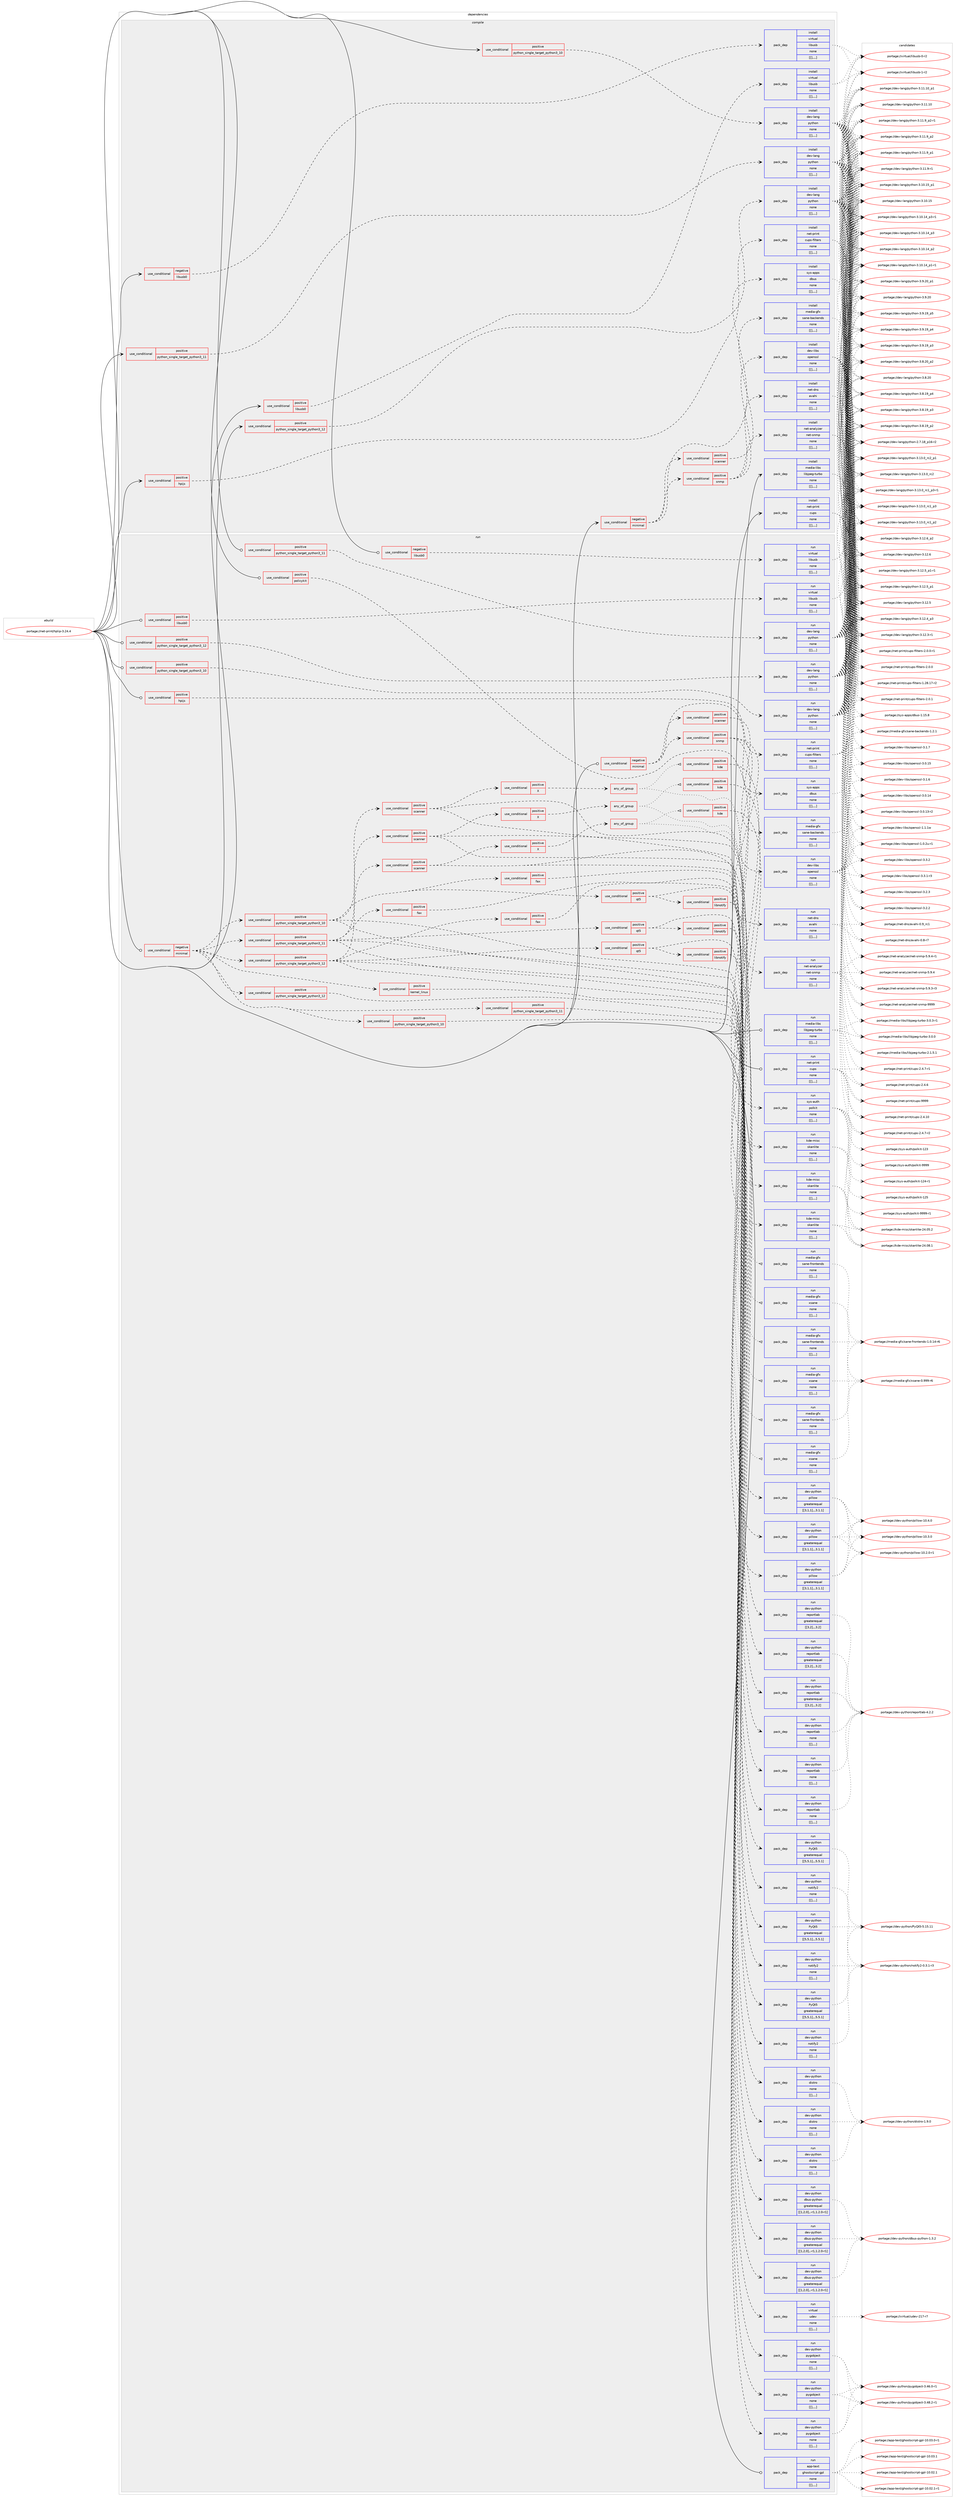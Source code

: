 digraph prolog {

# *************
# Graph options
# *************

newrank=true;
concentrate=true;
compound=true;
graph [rankdir=LR,fontname=Helvetica,fontsize=10,ranksep=1.5];#, ranksep=2.5, nodesep=0.2];
edge  [arrowhead=vee];
node  [fontname=Helvetica,fontsize=10];

# **********
# The ebuild
# **********

subgraph cluster_leftcol {
color=gray;
label=<<i>ebuild</i>>;
id [label="portage://net-print/hplip-3.24.4", color=red, width=4, href="../net-print/hplip-3.24.4.svg"];
}

# ****************
# The dependencies
# ****************

subgraph cluster_midcol {
color=gray;
label=<<i>dependencies</i>>;
subgraph cluster_compile {
fillcolor="#eeeeee";
style=filled;
label=<<i>compile</i>>;
subgraph cond104574 {
dependency392943 [label=<<TABLE BORDER="0" CELLBORDER="1" CELLSPACING="0" CELLPADDING="4"><TR><TD ROWSPAN="3" CELLPADDING="10">use_conditional</TD></TR><TR><TD>negative</TD></TR><TR><TD>libusb0</TD></TR></TABLE>>, shape=none, color=red];
subgraph pack285569 {
dependency392944 [label=<<TABLE BORDER="0" CELLBORDER="1" CELLSPACING="0" CELLPADDING="4" WIDTH="220"><TR><TD ROWSPAN="6" CELLPADDING="30">pack_dep</TD></TR><TR><TD WIDTH="110">install</TD></TR><TR><TD>virtual</TD></TR><TR><TD>libusb</TD></TR><TR><TD>none</TD></TR><TR><TD>[[],,,,]</TD></TR></TABLE>>, shape=none, color=blue];
}
dependency392943:e -> dependency392944:w [weight=20,style="dashed",arrowhead="vee"];
}
id:e -> dependency392943:w [weight=20,style="solid",arrowhead="vee"];
subgraph cond104575 {
dependency392945 [label=<<TABLE BORDER="0" CELLBORDER="1" CELLSPACING="0" CELLPADDING="4"><TR><TD ROWSPAN="3" CELLPADDING="10">use_conditional</TD></TR><TR><TD>negative</TD></TR><TR><TD>minimal</TD></TR></TABLE>>, shape=none, color=red];
subgraph pack285570 {
dependency392946 [label=<<TABLE BORDER="0" CELLBORDER="1" CELLSPACING="0" CELLPADDING="4" WIDTH="220"><TR><TD ROWSPAN="6" CELLPADDING="30">pack_dep</TD></TR><TR><TD WIDTH="110">install</TD></TR><TR><TD>sys-apps</TD></TR><TR><TD>dbus</TD></TR><TR><TD>none</TD></TR><TR><TD>[[],,,,]</TD></TR></TABLE>>, shape=none, color=blue];
}
dependency392945:e -> dependency392946:w [weight=20,style="dashed",arrowhead="vee"];
subgraph cond104576 {
dependency392947 [label=<<TABLE BORDER="0" CELLBORDER="1" CELLSPACING="0" CELLPADDING="4"><TR><TD ROWSPAN="3" CELLPADDING="10">use_conditional</TD></TR><TR><TD>positive</TD></TR><TR><TD>scanner</TD></TR></TABLE>>, shape=none, color=red];
subgraph pack285571 {
dependency392948 [label=<<TABLE BORDER="0" CELLBORDER="1" CELLSPACING="0" CELLPADDING="4" WIDTH="220"><TR><TD ROWSPAN="6" CELLPADDING="30">pack_dep</TD></TR><TR><TD WIDTH="110">install</TD></TR><TR><TD>media-gfx</TD></TR><TR><TD>sane-backends</TD></TR><TR><TD>none</TD></TR><TR><TD>[[],,,,]</TD></TR></TABLE>>, shape=none, color=blue];
}
dependency392947:e -> dependency392948:w [weight=20,style="dashed",arrowhead="vee"];
}
dependency392945:e -> dependency392947:w [weight=20,style="dashed",arrowhead="vee"];
subgraph cond104577 {
dependency392949 [label=<<TABLE BORDER="0" CELLBORDER="1" CELLSPACING="0" CELLPADDING="4"><TR><TD ROWSPAN="3" CELLPADDING="10">use_conditional</TD></TR><TR><TD>positive</TD></TR><TR><TD>snmp</TD></TR></TABLE>>, shape=none, color=red];
subgraph pack285572 {
dependency392950 [label=<<TABLE BORDER="0" CELLBORDER="1" CELLSPACING="0" CELLPADDING="4" WIDTH="220"><TR><TD ROWSPAN="6" CELLPADDING="30">pack_dep</TD></TR><TR><TD WIDTH="110">install</TD></TR><TR><TD>dev-libs</TD></TR><TR><TD>openssl</TD></TR><TR><TD>none</TD></TR><TR><TD>[[],,,,]</TD></TR></TABLE>>, shape=none, color=blue];
}
dependency392949:e -> dependency392950:w [weight=20,style="dashed",arrowhead="vee"];
subgraph pack285573 {
dependency392951 [label=<<TABLE BORDER="0" CELLBORDER="1" CELLSPACING="0" CELLPADDING="4" WIDTH="220"><TR><TD ROWSPAN="6" CELLPADDING="30">pack_dep</TD></TR><TR><TD WIDTH="110">install</TD></TR><TR><TD>net-analyzer</TD></TR><TR><TD>net-snmp</TD></TR><TR><TD>none</TD></TR><TR><TD>[[],,,,]</TD></TR></TABLE>>, shape=none, color=blue];
}
dependency392949:e -> dependency392951:w [weight=20,style="dashed",arrowhead="vee"];
subgraph pack285574 {
dependency392952 [label=<<TABLE BORDER="0" CELLBORDER="1" CELLSPACING="0" CELLPADDING="4" WIDTH="220"><TR><TD ROWSPAN="6" CELLPADDING="30">pack_dep</TD></TR><TR><TD WIDTH="110">install</TD></TR><TR><TD>net-dns</TD></TR><TR><TD>avahi</TD></TR><TR><TD>none</TD></TR><TR><TD>[[],,,,]</TD></TR></TABLE>>, shape=none, color=blue];
}
dependency392949:e -> dependency392952:w [weight=20,style="dashed",arrowhead="vee"];
}
dependency392945:e -> dependency392949:w [weight=20,style="dashed",arrowhead="vee"];
}
id:e -> dependency392945:w [weight=20,style="solid",arrowhead="vee"];
subgraph cond104578 {
dependency392953 [label=<<TABLE BORDER="0" CELLBORDER="1" CELLSPACING="0" CELLPADDING="4"><TR><TD ROWSPAN="3" CELLPADDING="10">use_conditional</TD></TR><TR><TD>positive</TD></TR><TR><TD>hpijs</TD></TR></TABLE>>, shape=none, color=red];
subgraph pack285575 {
dependency392954 [label=<<TABLE BORDER="0" CELLBORDER="1" CELLSPACING="0" CELLPADDING="4" WIDTH="220"><TR><TD ROWSPAN="6" CELLPADDING="30">pack_dep</TD></TR><TR><TD WIDTH="110">install</TD></TR><TR><TD>net-print</TD></TR><TR><TD>cups-filters</TD></TR><TR><TD>none</TD></TR><TR><TD>[[],,,,]</TD></TR></TABLE>>, shape=none, color=blue];
}
dependency392953:e -> dependency392954:w [weight=20,style="dashed",arrowhead="vee"];
}
id:e -> dependency392953:w [weight=20,style="solid",arrowhead="vee"];
subgraph cond104579 {
dependency392955 [label=<<TABLE BORDER="0" CELLBORDER="1" CELLSPACING="0" CELLPADDING="4"><TR><TD ROWSPAN="3" CELLPADDING="10">use_conditional</TD></TR><TR><TD>positive</TD></TR><TR><TD>libusb0</TD></TR></TABLE>>, shape=none, color=red];
subgraph pack285576 {
dependency392956 [label=<<TABLE BORDER="0" CELLBORDER="1" CELLSPACING="0" CELLPADDING="4" WIDTH="220"><TR><TD ROWSPAN="6" CELLPADDING="30">pack_dep</TD></TR><TR><TD WIDTH="110">install</TD></TR><TR><TD>virtual</TD></TR><TR><TD>libusb</TD></TR><TR><TD>none</TD></TR><TR><TD>[[],,,,]</TD></TR></TABLE>>, shape=none, color=blue];
}
dependency392955:e -> dependency392956:w [weight=20,style="dashed",arrowhead="vee"];
}
id:e -> dependency392955:w [weight=20,style="solid",arrowhead="vee"];
subgraph cond104580 {
dependency392957 [label=<<TABLE BORDER="0" CELLBORDER="1" CELLSPACING="0" CELLPADDING="4"><TR><TD ROWSPAN="3" CELLPADDING="10">use_conditional</TD></TR><TR><TD>positive</TD></TR><TR><TD>python_single_target_python3_10</TD></TR></TABLE>>, shape=none, color=red];
subgraph pack285577 {
dependency392958 [label=<<TABLE BORDER="0" CELLBORDER="1" CELLSPACING="0" CELLPADDING="4" WIDTH="220"><TR><TD ROWSPAN="6" CELLPADDING="30">pack_dep</TD></TR><TR><TD WIDTH="110">install</TD></TR><TR><TD>dev-lang</TD></TR><TR><TD>python</TD></TR><TR><TD>none</TD></TR><TR><TD>[[],,,,]</TD></TR></TABLE>>, shape=none, color=blue];
}
dependency392957:e -> dependency392958:w [weight=20,style="dashed",arrowhead="vee"];
}
id:e -> dependency392957:w [weight=20,style="solid",arrowhead="vee"];
subgraph cond104581 {
dependency392959 [label=<<TABLE BORDER="0" CELLBORDER="1" CELLSPACING="0" CELLPADDING="4"><TR><TD ROWSPAN="3" CELLPADDING="10">use_conditional</TD></TR><TR><TD>positive</TD></TR><TR><TD>python_single_target_python3_11</TD></TR></TABLE>>, shape=none, color=red];
subgraph pack285578 {
dependency392960 [label=<<TABLE BORDER="0" CELLBORDER="1" CELLSPACING="0" CELLPADDING="4" WIDTH="220"><TR><TD ROWSPAN="6" CELLPADDING="30">pack_dep</TD></TR><TR><TD WIDTH="110">install</TD></TR><TR><TD>dev-lang</TD></TR><TR><TD>python</TD></TR><TR><TD>none</TD></TR><TR><TD>[[],,,,]</TD></TR></TABLE>>, shape=none, color=blue];
}
dependency392959:e -> dependency392960:w [weight=20,style="dashed",arrowhead="vee"];
}
id:e -> dependency392959:w [weight=20,style="solid",arrowhead="vee"];
subgraph cond104582 {
dependency392961 [label=<<TABLE BORDER="0" CELLBORDER="1" CELLSPACING="0" CELLPADDING="4"><TR><TD ROWSPAN="3" CELLPADDING="10">use_conditional</TD></TR><TR><TD>positive</TD></TR><TR><TD>python_single_target_python3_12</TD></TR></TABLE>>, shape=none, color=red];
subgraph pack285579 {
dependency392962 [label=<<TABLE BORDER="0" CELLBORDER="1" CELLSPACING="0" CELLPADDING="4" WIDTH="220"><TR><TD ROWSPAN="6" CELLPADDING="30">pack_dep</TD></TR><TR><TD WIDTH="110">install</TD></TR><TR><TD>dev-lang</TD></TR><TR><TD>python</TD></TR><TR><TD>none</TD></TR><TR><TD>[[],,,,]</TD></TR></TABLE>>, shape=none, color=blue];
}
dependency392961:e -> dependency392962:w [weight=20,style="dashed",arrowhead="vee"];
}
id:e -> dependency392961:w [weight=20,style="solid",arrowhead="vee"];
subgraph pack285580 {
dependency392963 [label=<<TABLE BORDER="0" CELLBORDER="1" CELLSPACING="0" CELLPADDING="4" WIDTH="220"><TR><TD ROWSPAN="6" CELLPADDING="30">pack_dep</TD></TR><TR><TD WIDTH="110">install</TD></TR><TR><TD>media-libs</TD></TR><TR><TD>libjpeg-turbo</TD></TR><TR><TD>none</TD></TR><TR><TD>[[],,,,]</TD></TR></TABLE>>, shape=none, color=blue];
}
id:e -> dependency392963:w [weight=20,style="solid",arrowhead="vee"];
subgraph pack285581 {
dependency392964 [label=<<TABLE BORDER="0" CELLBORDER="1" CELLSPACING="0" CELLPADDING="4" WIDTH="220"><TR><TD ROWSPAN="6" CELLPADDING="30">pack_dep</TD></TR><TR><TD WIDTH="110">install</TD></TR><TR><TD>net-print</TD></TR><TR><TD>cups</TD></TR><TR><TD>none</TD></TR><TR><TD>[[],,,,]</TD></TR></TABLE>>, shape=none, color=blue];
}
id:e -> dependency392964:w [weight=20,style="solid",arrowhead="vee"];
}
subgraph cluster_compileandrun {
fillcolor="#eeeeee";
style=filled;
label=<<i>compile and run</i>>;
}
subgraph cluster_run {
fillcolor="#eeeeee";
style=filled;
label=<<i>run</i>>;
subgraph cond104583 {
dependency392965 [label=<<TABLE BORDER="0" CELLBORDER="1" CELLSPACING="0" CELLPADDING="4"><TR><TD ROWSPAN="3" CELLPADDING="10">use_conditional</TD></TR><TR><TD>negative</TD></TR><TR><TD>libusb0</TD></TR></TABLE>>, shape=none, color=red];
subgraph pack285582 {
dependency392966 [label=<<TABLE BORDER="0" CELLBORDER="1" CELLSPACING="0" CELLPADDING="4" WIDTH="220"><TR><TD ROWSPAN="6" CELLPADDING="30">pack_dep</TD></TR><TR><TD WIDTH="110">run</TD></TR><TR><TD>virtual</TD></TR><TR><TD>libusb</TD></TR><TR><TD>none</TD></TR><TR><TD>[[],,,,]</TD></TR></TABLE>>, shape=none, color=blue];
}
dependency392965:e -> dependency392966:w [weight=20,style="dashed",arrowhead="vee"];
}
id:e -> dependency392965:w [weight=20,style="solid",arrowhead="odot"];
subgraph cond104584 {
dependency392967 [label=<<TABLE BORDER="0" CELLBORDER="1" CELLSPACING="0" CELLPADDING="4"><TR><TD ROWSPAN="3" CELLPADDING="10">use_conditional</TD></TR><TR><TD>negative</TD></TR><TR><TD>minimal</TD></TR></TABLE>>, shape=none, color=red];
subgraph cond104585 {
dependency392968 [label=<<TABLE BORDER="0" CELLBORDER="1" CELLSPACING="0" CELLPADDING="4"><TR><TD ROWSPAN="3" CELLPADDING="10">use_conditional</TD></TR><TR><TD>positive</TD></TR><TR><TD>python_single_target_python3_10</TD></TR></TABLE>>, shape=none, color=red];
subgraph pack285583 {
dependency392969 [label=<<TABLE BORDER="0" CELLBORDER="1" CELLSPACING="0" CELLPADDING="4" WIDTH="220"><TR><TD ROWSPAN="6" CELLPADDING="30">pack_dep</TD></TR><TR><TD WIDTH="110">run</TD></TR><TR><TD>dev-python</TD></TR><TR><TD>pygobject</TD></TR><TR><TD>none</TD></TR><TR><TD>[[],,,,]</TD></TR></TABLE>>, shape=none, color=blue];
}
dependency392968:e -> dependency392969:w [weight=20,style="dashed",arrowhead="vee"];
}
dependency392967:e -> dependency392968:w [weight=20,style="dashed",arrowhead="vee"];
subgraph cond104586 {
dependency392970 [label=<<TABLE BORDER="0" CELLBORDER="1" CELLSPACING="0" CELLPADDING="4"><TR><TD ROWSPAN="3" CELLPADDING="10">use_conditional</TD></TR><TR><TD>positive</TD></TR><TR><TD>python_single_target_python3_11</TD></TR></TABLE>>, shape=none, color=red];
subgraph pack285584 {
dependency392971 [label=<<TABLE BORDER="0" CELLBORDER="1" CELLSPACING="0" CELLPADDING="4" WIDTH="220"><TR><TD ROWSPAN="6" CELLPADDING="30">pack_dep</TD></TR><TR><TD WIDTH="110">run</TD></TR><TR><TD>dev-python</TD></TR><TR><TD>pygobject</TD></TR><TR><TD>none</TD></TR><TR><TD>[[],,,,]</TD></TR></TABLE>>, shape=none, color=blue];
}
dependency392970:e -> dependency392971:w [weight=20,style="dashed",arrowhead="vee"];
}
dependency392967:e -> dependency392970:w [weight=20,style="dashed",arrowhead="vee"];
subgraph cond104587 {
dependency392972 [label=<<TABLE BORDER="0" CELLBORDER="1" CELLSPACING="0" CELLPADDING="4"><TR><TD ROWSPAN="3" CELLPADDING="10">use_conditional</TD></TR><TR><TD>positive</TD></TR><TR><TD>python_single_target_python3_12</TD></TR></TABLE>>, shape=none, color=red];
subgraph pack285585 {
dependency392973 [label=<<TABLE BORDER="0" CELLBORDER="1" CELLSPACING="0" CELLPADDING="4" WIDTH="220"><TR><TD ROWSPAN="6" CELLPADDING="30">pack_dep</TD></TR><TR><TD WIDTH="110">run</TD></TR><TR><TD>dev-python</TD></TR><TR><TD>pygobject</TD></TR><TR><TD>none</TD></TR><TR><TD>[[],,,,]</TD></TR></TABLE>>, shape=none, color=blue];
}
dependency392972:e -> dependency392973:w [weight=20,style="dashed",arrowhead="vee"];
}
dependency392967:e -> dependency392972:w [weight=20,style="dashed",arrowhead="vee"];
subgraph cond104588 {
dependency392974 [label=<<TABLE BORDER="0" CELLBORDER="1" CELLSPACING="0" CELLPADDING="4"><TR><TD ROWSPAN="3" CELLPADDING="10">use_conditional</TD></TR><TR><TD>positive</TD></TR><TR><TD>kernel_linux</TD></TR></TABLE>>, shape=none, color=red];
subgraph pack285586 {
dependency392975 [label=<<TABLE BORDER="0" CELLBORDER="1" CELLSPACING="0" CELLPADDING="4" WIDTH="220"><TR><TD ROWSPAN="6" CELLPADDING="30">pack_dep</TD></TR><TR><TD WIDTH="110">run</TD></TR><TR><TD>virtual</TD></TR><TR><TD>udev</TD></TR><TR><TD>none</TD></TR><TR><TD>[[],,,,]</TD></TR></TABLE>>, shape=none, color=blue];
}
dependency392974:e -> dependency392975:w [weight=20,style="dashed",arrowhead="vee"];
}
dependency392967:e -> dependency392974:w [weight=20,style="dashed",arrowhead="vee"];
subgraph cond104589 {
dependency392976 [label=<<TABLE BORDER="0" CELLBORDER="1" CELLSPACING="0" CELLPADDING="4"><TR><TD ROWSPAN="3" CELLPADDING="10">use_conditional</TD></TR><TR><TD>positive</TD></TR><TR><TD>python_single_target_python3_10</TD></TR></TABLE>>, shape=none, color=red];
subgraph pack285587 {
dependency392977 [label=<<TABLE BORDER="0" CELLBORDER="1" CELLSPACING="0" CELLPADDING="4" WIDTH="220"><TR><TD ROWSPAN="6" CELLPADDING="30">pack_dep</TD></TR><TR><TD WIDTH="110">run</TD></TR><TR><TD>dev-python</TD></TR><TR><TD>dbus-python</TD></TR><TR><TD>greaterequal</TD></TR><TR><TD>[[1,2,0],,-r1,1.2.0-r1]</TD></TR></TABLE>>, shape=none, color=blue];
}
dependency392976:e -> dependency392977:w [weight=20,style="dashed",arrowhead="vee"];
subgraph pack285588 {
dependency392978 [label=<<TABLE BORDER="0" CELLBORDER="1" CELLSPACING="0" CELLPADDING="4" WIDTH="220"><TR><TD ROWSPAN="6" CELLPADDING="30">pack_dep</TD></TR><TR><TD WIDTH="110">run</TD></TR><TR><TD>dev-python</TD></TR><TR><TD>distro</TD></TR><TR><TD>none</TD></TR><TR><TD>[[],,,,]</TD></TR></TABLE>>, shape=none, color=blue];
}
dependency392976:e -> dependency392978:w [weight=20,style="dashed",arrowhead="vee"];
subgraph cond104590 {
dependency392979 [label=<<TABLE BORDER="0" CELLBORDER="1" CELLSPACING="0" CELLPADDING="4"><TR><TD ROWSPAN="3" CELLPADDING="10">use_conditional</TD></TR><TR><TD>positive</TD></TR><TR><TD>fax</TD></TR></TABLE>>, shape=none, color=red];
subgraph pack285589 {
dependency392980 [label=<<TABLE BORDER="0" CELLBORDER="1" CELLSPACING="0" CELLPADDING="4" WIDTH="220"><TR><TD ROWSPAN="6" CELLPADDING="30">pack_dep</TD></TR><TR><TD WIDTH="110">run</TD></TR><TR><TD>dev-python</TD></TR><TR><TD>reportlab</TD></TR><TR><TD>none</TD></TR><TR><TD>[[],,,,]</TD></TR></TABLE>>, shape=none, color=blue];
}
dependency392979:e -> dependency392980:w [weight=20,style="dashed",arrowhead="vee"];
}
dependency392976:e -> dependency392979:w [weight=20,style="dashed",arrowhead="vee"];
subgraph cond104591 {
dependency392981 [label=<<TABLE BORDER="0" CELLBORDER="1" CELLSPACING="0" CELLPADDING="4"><TR><TD ROWSPAN="3" CELLPADDING="10">use_conditional</TD></TR><TR><TD>positive</TD></TR><TR><TD>qt5</TD></TR></TABLE>>, shape=none, color=red];
subgraph pack285590 {
dependency392982 [label=<<TABLE BORDER="0" CELLBORDER="1" CELLSPACING="0" CELLPADDING="4" WIDTH="220"><TR><TD ROWSPAN="6" CELLPADDING="30">pack_dep</TD></TR><TR><TD WIDTH="110">run</TD></TR><TR><TD>dev-python</TD></TR><TR><TD>PyQt5</TD></TR><TR><TD>greaterequal</TD></TR><TR><TD>[[5,5,1],,,5.5.1]</TD></TR></TABLE>>, shape=none, color=blue];
}
dependency392981:e -> dependency392982:w [weight=20,style="dashed",arrowhead="vee"];
subgraph cond104592 {
dependency392983 [label=<<TABLE BORDER="0" CELLBORDER="1" CELLSPACING="0" CELLPADDING="4"><TR><TD ROWSPAN="3" CELLPADDING="10">use_conditional</TD></TR><TR><TD>positive</TD></TR><TR><TD>libnotify</TD></TR></TABLE>>, shape=none, color=red];
subgraph pack285591 {
dependency392984 [label=<<TABLE BORDER="0" CELLBORDER="1" CELLSPACING="0" CELLPADDING="4" WIDTH="220"><TR><TD ROWSPAN="6" CELLPADDING="30">pack_dep</TD></TR><TR><TD WIDTH="110">run</TD></TR><TR><TD>dev-python</TD></TR><TR><TD>notify2</TD></TR><TR><TD>none</TD></TR><TR><TD>[[],,,,]</TD></TR></TABLE>>, shape=none, color=blue];
}
dependency392983:e -> dependency392984:w [weight=20,style="dashed",arrowhead="vee"];
}
dependency392981:e -> dependency392983:w [weight=20,style="dashed",arrowhead="vee"];
}
dependency392976:e -> dependency392981:w [weight=20,style="dashed",arrowhead="vee"];
subgraph cond104593 {
dependency392985 [label=<<TABLE BORDER="0" CELLBORDER="1" CELLSPACING="0" CELLPADDING="4"><TR><TD ROWSPAN="3" CELLPADDING="10">use_conditional</TD></TR><TR><TD>positive</TD></TR><TR><TD>scanner</TD></TR></TABLE>>, shape=none, color=red];
subgraph pack285592 {
dependency392986 [label=<<TABLE BORDER="0" CELLBORDER="1" CELLSPACING="0" CELLPADDING="4" WIDTH="220"><TR><TD ROWSPAN="6" CELLPADDING="30">pack_dep</TD></TR><TR><TD WIDTH="110">run</TD></TR><TR><TD>dev-python</TD></TR><TR><TD>reportlab</TD></TR><TR><TD>greaterequal</TD></TR><TR><TD>[[3,2],,,3.2]</TD></TR></TABLE>>, shape=none, color=blue];
}
dependency392985:e -> dependency392986:w [weight=20,style="dashed",arrowhead="vee"];
subgraph pack285593 {
dependency392987 [label=<<TABLE BORDER="0" CELLBORDER="1" CELLSPACING="0" CELLPADDING="4" WIDTH="220"><TR><TD ROWSPAN="6" CELLPADDING="30">pack_dep</TD></TR><TR><TD WIDTH="110">run</TD></TR><TR><TD>dev-python</TD></TR><TR><TD>pillow</TD></TR><TR><TD>greaterequal</TD></TR><TR><TD>[[3,1,1],,,3.1.1]</TD></TR></TABLE>>, shape=none, color=blue];
}
dependency392985:e -> dependency392987:w [weight=20,style="dashed",arrowhead="vee"];
subgraph cond104594 {
dependency392988 [label=<<TABLE BORDER="0" CELLBORDER="1" CELLSPACING="0" CELLPADDING="4"><TR><TD ROWSPAN="3" CELLPADDING="10">use_conditional</TD></TR><TR><TD>positive</TD></TR><TR><TD>X</TD></TR></TABLE>>, shape=none, color=red];
subgraph any2611 {
dependency392989 [label=<<TABLE BORDER="0" CELLBORDER="1" CELLSPACING="0" CELLPADDING="4"><TR><TD CELLPADDING="10">any_of_group</TD></TR></TABLE>>, shape=none, color=red];subgraph cond104595 {
dependency392990 [label=<<TABLE BORDER="0" CELLBORDER="1" CELLSPACING="0" CELLPADDING="4"><TR><TD ROWSPAN="3" CELLPADDING="10">use_conditional</TD></TR><TR><TD>positive</TD></TR><TR><TD>kde</TD></TR></TABLE>>, shape=none, color=red];
subgraph pack285594 {
dependency392991 [label=<<TABLE BORDER="0" CELLBORDER="1" CELLSPACING="0" CELLPADDING="4" WIDTH="220"><TR><TD ROWSPAN="6" CELLPADDING="30">pack_dep</TD></TR><TR><TD WIDTH="110">run</TD></TR><TR><TD>kde-misc</TD></TR><TR><TD>skanlite</TD></TR><TR><TD>none</TD></TR><TR><TD>[[],,,,]</TD></TR></TABLE>>, shape=none, color=blue];
}
dependency392990:e -> dependency392991:w [weight=20,style="dashed",arrowhead="vee"];
}
dependency392989:e -> dependency392990:w [weight=20,style="dotted",arrowhead="oinv"];
subgraph pack285595 {
dependency392992 [label=<<TABLE BORDER="0" CELLBORDER="1" CELLSPACING="0" CELLPADDING="4" WIDTH="220"><TR><TD ROWSPAN="6" CELLPADDING="30">pack_dep</TD></TR><TR><TD WIDTH="110">run</TD></TR><TR><TD>media-gfx</TD></TR><TR><TD>xsane</TD></TR><TR><TD>none</TD></TR><TR><TD>[[],,,,]</TD></TR></TABLE>>, shape=none, color=blue];
}
dependency392989:e -> dependency392992:w [weight=20,style="dotted",arrowhead="oinv"];
subgraph pack285596 {
dependency392993 [label=<<TABLE BORDER="0" CELLBORDER="1" CELLSPACING="0" CELLPADDING="4" WIDTH="220"><TR><TD ROWSPAN="6" CELLPADDING="30">pack_dep</TD></TR><TR><TD WIDTH="110">run</TD></TR><TR><TD>media-gfx</TD></TR><TR><TD>sane-frontends</TD></TR><TR><TD>none</TD></TR><TR><TD>[[],,,,]</TD></TR></TABLE>>, shape=none, color=blue];
}
dependency392989:e -> dependency392993:w [weight=20,style="dotted",arrowhead="oinv"];
}
dependency392988:e -> dependency392989:w [weight=20,style="dashed",arrowhead="vee"];
}
dependency392985:e -> dependency392988:w [weight=20,style="dashed",arrowhead="vee"];
}
dependency392976:e -> dependency392985:w [weight=20,style="dashed",arrowhead="vee"];
}
dependency392967:e -> dependency392976:w [weight=20,style="dashed",arrowhead="vee"];
subgraph cond104596 {
dependency392994 [label=<<TABLE BORDER="0" CELLBORDER="1" CELLSPACING="0" CELLPADDING="4"><TR><TD ROWSPAN="3" CELLPADDING="10">use_conditional</TD></TR><TR><TD>positive</TD></TR><TR><TD>python_single_target_python3_11</TD></TR></TABLE>>, shape=none, color=red];
subgraph pack285597 {
dependency392995 [label=<<TABLE BORDER="0" CELLBORDER="1" CELLSPACING="0" CELLPADDING="4" WIDTH="220"><TR><TD ROWSPAN="6" CELLPADDING="30">pack_dep</TD></TR><TR><TD WIDTH="110">run</TD></TR><TR><TD>dev-python</TD></TR><TR><TD>dbus-python</TD></TR><TR><TD>greaterequal</TD></TR><TR><TD>[[1,2,0],,-r1,1.2.0-r1]</TD></TR></TABLE>>, shape=none, color=blue];
}
dependency392994:e -> dependency392995:w [weight=20,style="dashed",arrowhead="vee"];
subgraph pack285598 {
dependency392996 [label=<<TABLE BORDER="0" CELLBORDER="1" CELLSPACING="0" CELLPADDING="4" WIDTH="220"><TR><TD ROWSPAN="6" CELLPADDING="30">pack_dep</TD></TR><TR><TD WIDTH="110">run</TD></TR><TR><TD>dev-python</TD></TR><TR><TD>distro</TD></TR><TR><TD>none</TD></TR><TR><TD>[[],,,,]</TD></TR></TABLE>>, shape=none, color=blue];
}
dependency392994:e -> dependency392996:w [weight=20,style="dashed",arrowhead="vee"];
subgraph cond104597 {
dependency392997 [label=<<TABLE BORDER="0" CELLBORDER="1" CELLSPACING="0" CELLPADDING="4"><TR><TD ROWSPAN="3" CELLPADDING="10">use_conditional</TD></TR><TR><TD>positive</TD></TR><TR><TD>fax</TD></TR></TABLE>>, shape=none, color=red];
subgraph pack285599 {
dependency392998 [label=<<TABLE BORDER="0" CELLBORDER="1" CELLSPACING="0" CELLPADDING="4" WIDTH="220"><TR><TD ROWSPAN="6" CELLPADDING="30">pack_dep</TD></TR><TR><TD WIDTH="110">run</TD></TR><TR><TD>dev-python</TD></TR><TR><TD>reportlab</TD></TR><TR><TD>none</TD></TR><TR><TD>[[],,,,]</TD></TR></TABLE>>, shape=none, color=blue];
}
dependency392997:e -> dependency392998:w [weight=20,style="dashed",arrowhead="vee"];
}
dependency392994:e -> dependency392997:w [weight=20,style="dashed",arrowhead="vee"];
subgraph cond104598 {
dependency392999 [label=<<TABLE BORDER="0" CELLBORDER="1" CELLSPACING="0" CELLPADDING="4"><TR><TD ROWSPAN="3" CELLPADDING="10">use_conditional</TD></TR><TR><TD>positive</TD></TR><TR><TD>qt5</TD></TR></TABLE>>, shape=none, color=red];
subgraph pack285600 {
dependency393000 [label=<<TABLE BORDER="0" CELLBORDER="1" CELLSPACING="0" CELLPADDING="4" WIDTH="220"><TR><TD ROWSPAN="6" CELLPADDING="30">pack_dep</TD></TR><TR><TD WIDTH="110">run</TD></TR><TR><TD>dev-python</TD></TR><TR><TD>PyQt5</TD></TR><TR><TD>greaterequal</TD></TR><TR><TD>[[5,5,1],,,5.5.1]</TD></TR></TABLE>>, shape=none, color=blue];
}
dependency392999:e -> dependency393000:w [weight=20,style="dashed",arrowhead="vee"];
subgraph cond104599 {
dependency393001 [label=<<TABLE BORDER="0" CELLBORDER="1" CELLSPACING="0" CELLPADDING="4"><TR><TD ROWSPAN="3" CELLPADDING="10">use_conditional</TD></TR><TR><TD>positive</TD></TR><TR><TD>libnotify</TD></TR></TABLE>>, shape=none, color=red];
subgraph pack285601 {
dependency393002 [label=<<TABLE BORDER="0" CELLBORDER="1" CELLSPACING="0" CELLPADDING="4" WIDTH="220"><TR><TD ROWSPAN="6" CELLPADDING="30">pack_dep</TD></TR><TR><TD WIDTH="110">run</TD></TR><TR><TD>dev-python</TD></TR><TR><TD>notify2</TD></TR><TR><TD>none</TD></TR><TR><TD>[[],,,,]</TD></TR></TABLE>>, shape=none, color=blue];
}
dependency393001:e -> dependency393002:w [weight=20,style="dashed",arrowhead="vee"];
}
dependency392999:e -> dependency393001:w [weight=20,style="dashed",arrowhead="vee"];
}
dependency392994:e -> dependency392999:w [weight=20,style="dashed",arrowhead="vee"];
subgraph cond104600 {
dependency393003 [label=<<TABLE BORDER="0" CELLBORDER="1" CELLSPACING="0" CELLPADDING="4"><TR><TD ROWSPAN="3" CELLPADDING="10">use_conditional</TD></TR><TR><TD>positive</TD></TR><TR><TD>scanner</TD></TR></TABLE>>, shape=none, color=red];
subgraph pack285602 {
dependency393004 [label=<<TABLE BORDER="0" CELLBORDER="1" CELLSPACING="0" CELLPADDING="4" WIDTH="220"><TR><TD ROWSPAN="6" CELLPADDING="30">pack_dep</TD></TR><TR><TD WIDTH="110">run</TD></TR><TR><TD>dev-python</TD></TR><TR><TD>reportlab</TD></TR><TR><TD>greaterequal</TD></TR><TR><TD>[[3,2],,,3.2]</TD></TR></TABLE>>, shape=none, color=blue];
}
dependency393003:e -> dependency393004:w [weight=20,style="dashed",arrowhead="vee"];
subgraph pack285603 {
dependency393005 [label=<<TABLE BORDER="0" CELLBORDER="1" CELLSPACING="0" CELLPADDING="4" WIDTH="220"><TR><TD ROWSPAN="6" CELLPADDING="30">pack_dep</TD></TR><TR><TD WIDTH="110">run</TD></TR><TR><TD>dev-python</TD></TR><TR><TD>pillow</TD></TR><TR><TD>greaterequal</TD></TR><TR><TD>[[3,1,1],,,3.1.1]</TD></TR></TABLE>>, shape=none, color=blue];
}
dependency393003:e -> dependency393005:w [weight=20,style="dashed",arrowhead="vee"];
subgraph cond104601 {
dependency393006 [label=<<TABLE BORDER="0" CELLBORDER="1" CELLSPACING="0" CELLPADDING="4"><TR><TD ROWSPAN="3" CELLPADDING="10">use_conditional</TD></TR><TR><TD>positive</TD></TR><TR><TD>X</TD></TR></TABLE>>, shape=none, color=red];
subgraph any2612 {
dependency393007 [label=<<TABLE BORDER="0" CELLBORDER="1" CELLSPACING="0" CELLPADDING="4"><TR><TD CELLPADDING="10">any_of_group</TD></TR></TABLE>>, shape=none, color=red];subgraph cond104602 {
dependency393008 [label=<<TABLE BORDER="0" CELLBORDER="1" CELLSPACING="0" CELLPADDING="4"><TR><TD ROWSPAN="3" CELLPADDING="10">use_conditional</TD></TR><TR><TD>positive</TD></TR><TR><TD>kde</TD></TR></TABLE>>, shape=none, color=red];
subgraph pack285604 {
dependency393009 [label=<<TABLE BORDER="0" CELLBORDER="1" CELLSPACING="0" CELLPADDING="4" WIDTH="220"><TR><TD ROWSPAN="6" CELLPADDING="30">pack_dep</TD></TR><TR><TD WIDTH="110">run</TD></TR><TR><TD>kde-misc</TD></TR><TR><TD>skanlite</TD></TR><TR><TD>none</TD></TR><TR><TD>[[],,,,]</TD></TR></TABLE>>, shape=none, color=blue];
}
dependency393008:e -> dependency393009:w [weight=20,style="dashed",arrowhead="vee"];
}
dependency393007:e -> dependency393008:w [weight=20,style="dotted",arrowhead="oinv"];
subgraph pack285605 {
dependency393010 [label=<<TABLE BORDER="0" CELLBORDER="1" CELLSPACING="0" CELLPADDING="4" WIDTH="220"><TR><TD ROWSPAN="6" CELLPADDING="30">pack_dep</TD></TR><TR><TD WIDTH="110">run</TD></TR><TR><TD>media-gfx</TD></TR><TR><TD>xsane</TD></TR><TR><TD>none</TD></TR><TR><TD>[[],,,,]</TD></TR></TABLE>>, shape=none, color=blue];
}
dependency393007:e -> dependency393010:w [weight=20,style="dotted",arrowhead="oinv"];
subgraph pack285606 {
dependency393011 [label=<<TABLE BORDER="0" CELLBORDER="1" CELLSPACING="0" CELLPADDING="4" WIDTH="220"><TR><TD ROWSPAN="6" CELLPADDING="30">pack_dep</TD></TR><TR><TD WIDTH="110">run</TD></TR><TR><TD>media-gfx</TD></TR><TR><TD>sane-frontends</TD></TR><TR><TD>none</TD></TR><TR><TD>[[],,,,]</TD></TR></TABLE>>, shape=none, color=blue];
}
dependency393007:e -> dependency393011:w [weight=20,style="dotted",arrowhead="oinv"];
}
dependency393006:e -> dependency393007:w [weight=20,style="dashed",arrowhead="vee"];
}
dependency393003:e -> dependency393006:w [weight=20,style="dashed",arrowhead="vee"];
}
dependency392994:e -> dependency393003:w [weight=20,style="dashed",arrowhead="vee"];
}
dependency392967:e -> dependency392994:w [weight=20,style="dashed",arrowhead="vee"];
subgraph cond104603 {
dependency393012 [label=<<TABLE BORDER="0" CELLBORDER="1" CELLSPACING="0" CELLPADDING="4"><TR><TD ROWSPAN="3" CELLPADDING="10">use_conditional</TD></TR><TR><TD>positive</TD></TR><TR><TD>python_single_target_python3_12</TD></TR></TABLE>>, shape=none, color=red];
subgraph pack285607 {
dependency393013 [label=<<TABLE BORDER="0" CELLBORDER="1" CELLSPACING="0" CELLPADDING="4" WIDTH="220"><TR><TD ROWSPAN="6" CELLPADDING="30">pack_dep</TD></TR><TR><TD WIDTH="110">run</TD></TR><TR><TD>dev-python</TD></TR><TR><TD>dbus-python</TD></TR><TR><TD>greaterequal</TD></TR><TR><TD>[[1,2,0],,-r1,1.2.0-r1]</TD></TR></TABLE>>, shape=none, color=blue];
}
dependency393012:e -> dependency393013:w [weight=20,style="dashed",arrowhead="vee"];
subgraph pack285608 {
dependency393014 [label=<<TABLE BORDER="0" CELLBORDER="1" CELLSPACING="0" CELLPADDING="4" WIDTH="220"><TR><TD ROWSPAN="6" CELLPADDING="30">pack_dep</TD></TR><TR><TD WIDTH="110">run</TD></TR><TR><TD>dev-python</TD></TR><TR><TD>distro</TD></TR><TR><TD>none</TD></TR><TR><TD>[[],,,,]</TD></TR></TABLE>>, shape=none, color=blue];
}
dependency393012:e -> dependency393014:w [weight=20,style="dashed",arrowhead="vee"];
subgraph cond104604 {
dependency393015 [label=<<TABLE BORDER="0" CELLBORDER="1" CELLSPACING="0" CELLPADDING="4"><TR><TD ROWSPAN="3" CELLPADDING="10">use_conditional</TD></TR><TR><TD>positive</TD></TR><TR><TD>fax</TD></TR></TABLE>>, shape=none, color=red];
subgraph pack285609 {
dependency393016 [label=<<TABLE BORDER="0" CELLBORDER="1" CELLSPACING="0" CELLPADDING="4" WIDTH="220"><TR><TD ROWSPAN="6" CELLPADDING="30">pack_dep</TD></TR><TR><TD WIDTH="110">run</TD></TR><TR><TD>dev-python</TD></TR><TR><TD>reportlab</TD></TR><TR><TD>none</TD></TR><TR><TD>[[],,,,]</TD></TR></TABLE>>, shape=none, color=blue];
}
dependency393015:e -> dependency393016:w [weight=20,style="dashed",arrowhead="vee"];
}
dependency393012:e -> dependency393015:w [weight=20,style="dashed",arrowhead="vee"];
subgraph cond104605 {
dependency393017 [label=<<TABLE BORDER="0" CELLBORDER="1" CELLSPACING="0" CELLPADDING="4"><TR><TD ROWSPAN="3" CELLPADDING="10">use_conditional</TD></TR><TR><TD>positive</TD></TR><TR><TD>qt5</TD></TR></TABLE>>, shape=none, color=red];
subgraph pack285610 {
dependency393018 [label=<<TABLE BORDER="0" CELLBORDER="1" CELLSPACING="0" CELLPADDING="4" WIDTH="220"><TR><TD ROWSPAN="6" CELLPADDING="30">pack_dep</TD></TR><TR><TD WIDTH="110">run</TD></TR><TR><TD>dev-python</TD></TR><TR><TD>PyQt5</TD></TR><TR><TD>greaterequal</TD></TR><TR><TD>[[5,5,1],,,5.5.1]</TD></TR></TABLE>>, shape=none, color=blue];
}
dependency393017:e -> dependency393018:w [weight=20,style="dashed",arrowhead="vee"];
subgraph cond104606 {
dependency393019 [label=<<TABLE BORDER="0" CELLBORDER="1" CELLSPACING="0" CELLPADDING="4"><TR><TD ROWSPAN="3" CELLPADDING="10">use_conditional</TD></TR><TR><TD>positive</TD></TR><TR><TD>libnotify</TD></TR></TABLE>>, shape=none, color=red];
subgraph pack285611 {
dependency393020 [label=<<TABLE BORDER="0" CELLBORDER="1" CELLSPACING="0" CELLPADDING="4" WIDTH="220"><TR><TD ROWSPAN="6" CELLPADDING="30">pack_dep</TD></TR><TR><TD WIDTH="110">run</TD></TR><TR><TD>dev-python</TD></TR><TR><TD>notify2</TD></TR><TR><TD>none</TD></TR><TR><TD>[[],,,,]</TD></TR></TABLE>>, shape=none, color=blue];
}
dependency393019:e -> dependency393020:w [weight=20,style="dashed",arrowhead="vee"];
}
dependency393017:e -> dependency393019:w [weight=20,style="dashed",arrowhead="vee"];
}
dependency393012:e -> dependency393017:w [weight=20,style="dashed",arrowhead="vee"];
subgraph cond104607 {
dependency393021 [label=<<TABLE BORDER="0" CELLBORDER="1" CELLSPACING="0" CELLPADDING="4"><TR><TD ROWSPAN="3" CELLPADDING="10">use_conditional</TD></TR><TR><TD>positive</TD></TR><TR><TD>scanner</TD></TR></TABLE>>, shape=none, color=red];
subgraph pack285612 {
dependency393022 [label=<<TABLE BORDER="0" CELLBORDER="1" CELLSPACING="0" CELLPADDING="4" WIDTH="220"><TR><TD ROWSPAN="6" CELLPADDING="30">pack_dep</TD></TR><TR><TD WIDTH="110">run</TD></TR><TR><TD>dev-python</TD></TR><TR><TD>reportlab</TD></TR><TR><TD>greaterequal</TD></TR><TR><TD>[[3,2],,,3.2]</TD></TR></TABLE>>, shape=none, color=blue];
}
dependency393021:e -> dependency393022:w [weight=20,style="dashed",arrowhead="vee"];
subgraph pack285613 {
dependency393023 [label=<<TABLE BORDER="0" CELLBORDER="1" CELLSPACING="0" CELLPADDING="4" WIDTH="220"><TR><TD ROWSPAN="6" CELLPADDING="30">pack_dep</TD></TR><TR><TD WIDTH="110">run</TD></TR><TR><TD>dev-python</TD></TR><TR><TD>pillow</TD></TR><TR><TD>greaterequal</TD></TR><TR><TD>[[3,1,1],,,3.1.1]</TD></TR></TABLE>>, shape=none, color=blue];
}
dependency393021:e -> dependency393023:w [weight=20,style="dashed",arrowhead="vee"];
subgraph cond104608 {
dependency393024 [label=<<TABLE BORDER="0" CELLBORDER="1" CELLSPACING="0" CELLPADDING="4"><TR><TD ROWSPAN="3" CELLPADDING="10">use_conditional</TD></TR><TR><TD>positive</TD></TR><TR><TD>X</TD></TR></TABLE>>, shape=none, color=red];
subgraph any2613 {
dependency393025 [label=<<TABLE BORDER="0" CELLBORDER="1" CELLSPACING="0" CELLPADDING="4"><TR><TD CELLPADDING="10">any_of_group</TD></TR></TABLE>>, shape=none, color=red];subgraph cond104609 {
dependency393026 [label=<<TABLE BORDER="0" CELLBORDER="1" CELLSPACING="0" CELLPADDING="4"><TR><TD ROWSPAN="3" CELLPADDING="10">use_conditional</TD></TR><TR><TD>positive</TD></TR><TR><TD>kde</TD></TR></TABLE>>, shape=none, color=red];
subgraph pack285614 {
dependency393027 [label=<<TABLE BORDER="0" CELLBORDER="1" CELLSPACING="0" CELLPADDING="4" WIDTH="220"><TR><TD ROWSPAN="6" CELLPADDING="30">pack_dep</TD></TR><TR><TD WIDTH="110">run</TD></TR><TR><TD>kde-misc</TD></TR><TR><TD>skanlite</TD></TR><TR><TD>none</TD></TR><TR><TD>[[],,,,]</TD></TR></TABLE>>, shape=none, color=blue];
}
dependency393026:e -> dependency393027:w [weight=20,style="dashed",arrowhead="vee"];
}
dependency393025:e -> dependency393026:w [weight=20,style="dotted",arrowhead="oinv"];
subgraph pack285615 {
dependency393028 [label=<<TABLE BORDER="0" CELLBORDER="1" CELLSPACING="0" CELLPADDING="4" WIDTH="220"><TR><TD ROWSPAN="6" CELLPADDING="30">pack_dep</TD></TR><TR><TD WIDTH="110">run</TD></TR><TR><TD>media-gfx</TD></TR><TR><TD>xsane</TD></TR><TR><TD>none</TD></TR><TR><TD>[[],,,,]</TD></TR></TABLE>>, shape=none, color=blue];
}
dependency393025:e -> dependency393028:w [weight=20,style="dotted",arrowhead="oinv"];
subgraph pack285616 {
dependency393029 [label=<<TABLE BORDER="0" CELLBORDER="1" CELLSPACING="0" CELLPADDING="4" WIDTH="220"><TR><TD ROWSPAN="6" CELLPADDING="30">pack_dep</TD></TR><TR><TD WIDTH="110">run</TD></TR><TR><TD>media-gfx</TD></TR><TR><TD>sane-frontends</TD></TR><TR><TD>none</TD></TR><TR><TD>[[],,,,]</TD></TR></TABLE>>, shape=none, color=blue];
}
dependency393025:e -> dependency393029:w [weight=20,style="dotted",arrowhead="oinv"];
}
dependency393024:e -> dependency393025:w [weight=20,style="dashed",arrowhead="vee"];
}
dependency393021:e -> dependency393024:w [weight=20,style="dashed",arrowhead="vee"];
}
dependency393012:e -> dependency393021:w [weight=20,style="dashed",arrowhead="vee"];
}
dependency392967:e -> dependency393012:w [weight=20,style="dashed",arrowhead="vee"];
}
id:e -> dependency392967:w [weight=20,style="solid",arrowhead="odot"];
subgraph cond104610 {
dependency393030 [label=<<TABLE BORDER="0" CELLBORDER="1" CELLSPACING="0" CELLPADDING="4"><TR><TD ROWSPAN="3" CELLPADDING="10">use_conditional</TD></TR><TR><TD>negative</TD></TR><TR><TD>minimal</TD></TR></TABLE>>, shape=none, color=red];
subgraph pack285617 {
dependency393031 [label=<<TABLE BORDER="0" CELLBORDER="1" CELLSPACING="0" CELLPADDING="4" WIDTH="220"><TR><TD ROWSPAN="6" CELLPADDING="30">pack_dep</TD></TR><TR><TD WIDTH="110">run</TD></TR><TR><TD>sys-apps</TD></TR><TR><TD>dbus</TD></TR><TR><TD>none</TD></TR><TR><TD>[[],,,,]</TD></TR></TABLE>>, shape=none, color=blue];
}
dependency393030:e -> dependency393031:w [weight=20,style="dashed",arrowhead="vee"];
subgraph cond104611 {
dependency393032 [label=<<TABLE BORDER="0" CELLBORDER="1" CELLSPACING="0" CELLPADDING="4"><TR><TD ROWSPAN="3" CELLPADDING="10">use_conditional</TD></TR><TR><TD>positive</TD></TR><TR><TD>scanner</TD></TR></TABLE>>, shape=none, color=red];
subgraph pack285618 {
dependency393033 [label=<<TABLE BORDER="0" CELLBORDER="1" CELLSPACING="0" CELLPADDING="4" WIDTH="220"><TR><TD ROWSPAN="6" CELLPADDING="30">pack_dep</TD></TR><TR><TD WIDTH="110">run</TD></TR><TR><TD>media-gfx</TD></TR><TR><TD>sane-backends</TD></TR><TR><TD>none</TD></TR><TR><TD>[[],,,,]</TD></TR></TABLE>>, shape=none, color=blue];
}
dependency393032:e -> dependency393033:w [weight=20,style="dashed",arrowhead="vee"];
}
dependency393030:e -> dependency393032:w [weight=20,style="dashed",arrowhead="vee"];
subgraph cond104612 {
dependency393034 [label=<<TABLE BORDER="0" CELLBORDER="1" CELLSPACING="0" CELLPADDING="4"><TR><TD ROWSPAN="3" CELLPADDING="10">use_conditional</TD></TR><TR><TD>positive</TD></TR><TR><TD>snmp</TD></TR></TABLE>>, shape=none, color=red];
subgraph pack285619 {
dependency393035 [label=<<TABLE BORDER="0" CELLBORDER="1" CELLSPACING="0" CELLPADDING="4" WIDTH="220"><TR><TD ROWSPAN="6" CELLPADDING="30">pack_dep</TD></TR><TR><TD WIDTH="110">run</TD></TR><TR><TD>dev-libs</TD></TR><TR><TD>openssl</TD></TR><TR><TD>none</TD></TR><TR><TD>[[],,,,]</TD></TR></TABLE>>, shape=none, color=blue];
}
dependency393034:e -> dependency393035:w [weight=20,style="dashed",arrowhead="vee"];
subgraph pack285620 {
dependency393036 [label=<<TABLE BORDER="0" CELLBORDER="1" CELLSPACING="0" CELLPADDING="4" WIDTH="220"><TR><TD ROWSPAN="6" CELLPADDING="30">pack_dep</TD></TR><TR><TD WIDTH="110">run</TD></TR><TR><TD>net-analyzer</TD></TR><TR><TD>net-snmp</TD></TR><TR><TD>none</TD></TR><TR><TD>[[],,,,]</TD></TR></TABLE>>, shape=none, color=blue];
}
dependency393034:e -> dependency393036:w [weight=20,style="dashed",arrowhead="vee"];
subgraph pack285621 {
dependency393037 [label=<<TABLE BORDER="0" CELLBORDER="1" CELLSPACING="0" CELLPADDING="4" WIDTH="220"><TR><TD ROWSPAN="6" CELLPADDING="30">pack_dep</TD></TR><TR><TD WIDTH="110">run</TD></TR><TR><TD>net-dns</TD></TR><TR><TD>avahi</TD></TR><TR><TD>none</TD></TR><TR><TD>[[],,,,]</TD></TR></TABLE>>, shape=none, color=blue];
}
dependency393034:e -> dependency393037:w [weight=20,style="dashed",arrowhead="vee"];
}
dependency393030:e -> dependency393034:w [weight=20,style="dashed",arrowhead="vee"];
}
id:e -> dependency393030:w [weight=20,style="solid",arrowhead="odot"];
subgraph cond104613 {
dependency393038 [label=<<TABLE BORDER="0" CELLBORDER="1" CELLSPACING="0" CELLPADDING="4"><TR><TD ROWSPAN="3" CELLPADDING="10">use_conditional</TD></TR><TR><TD>positive</TD></TR><TR><TD>hpijs</TD></TR></TABLE>>, shape=none, color=red];
subgraph pack285622 {
dependency393039 [label=<<TABLE BORDER="0" CELLBORDER="1" CELLSPACING="0" CELLPADDING="4" WIDTH="220"><TR><TD ROWSPAN="6" CELLPADDING="30">pack_dep</TD></TR><TR><TD WIDTH="110">run</TD></TR><TR><TD>net-print</TD></TR><TR><TD>cups-filters</TD></TR><TR><TD>none</TD></TR><TR><TD>[[],,,,]</TD></TR></TABLE>>, shape=none, color=blue];
}
dependency393038:e -> dependency393039:w [weight=20,style="dashed",arrowhead="vee"];
}
id:e -> dependency393038:w [weight=20,style="solid",arrowhead="odot"];
subgraph cond104614 {
dependency393040 [label=<<TABLE BORDER="0" CELLBORDER="1" CELLSPACING="0" CELLPADDING="4"><TR><TD ROWSPAN="3" CELLPADDING="10">use_conditional</TD></TR><TR><TD>positive</TD></TR><TR><TD>libusb0</TD></TR></TABLE>>, shape=none, color=red];
subgraph pack285623 {
dependency393041 [label=<<TABLE BORDER="0" CELLBORDER="1" CELLSPACING="0" CELLPADDING="4" WIDTH="220"><TR><TD ROWSPAN="6" CELLPADDING="30">pack_dep</TD></TR><TR><TD WIDTH="110">run</TD></TR><TR><TD>virtual</TD></TR><TR><TD>libusb</TD></TR><TR><TD>none</TD></TR><TR><TD>[[],,,,]</TD></TR></TABLE>>, shape=none, color=blue];
}
dependency393040:e -> dependency393041:w [weight=20,style="dashed",arrowhead="vee"];
}
id:e -> dependency393040:w [weight=20,style="solid",arrowhead="odot"];
subgraph cond104615 {
dependency393042 [label=<<TABLE BORDER="0" CELLBORDER="1" CELLSPACING="0" CELLPADDING="4"><TR><TD ROWSPAN="3" CELLPADDING="10">use_conditional</TD></TR><TR><TD>positive</TD></TR><TR><TD>policykit</TD></TR></TABLE>>, shape=none, color=red];
subgraph pack285624 {
dependency393043 [label=<<TABLE BORDER="0" CELLBORDER="1" CELLSPACING="0" CELLPADDING="4" WIDTH="220"><TR><TD ROWSPAN="6" CELLPADDING="30">pack_dep</TD></TR><TR><TD WIDTH="110">run</TD></TR><TR><TD>sys-auth</TD></TR><TR><TD>polkit</TD></TR><TR><TD>none</TD></TR><TR><TD>[[],,,,]</TD></TR></TABLE>>, shape=none, color=blue];
}
dependency393042:e -> dependency393043:w [weight=20,style="dashed",arrowhead="vee"];
}
id:e -> dependency393042:w [weight=20,style="solid",arrowhead="odot"];
subgraph cond104616 {
dependency393044 [label=<<TABLE BORDER="0" CELLBORDER="1" CELLSPACING="0" CELLPADDING="4"><TR><TD ROWSPAN="3" CELLPADDING="10">use_conditional</TD></TR><TR><TD>positive</TD></TR><TR><TD>python_single_target_python3_10</TD></TR></TABLE>>, shape=none, color=red];
subgraph pack285625 {
dependency393045 [label=<<TABLE BORDER="0" CELLBORDER="1" CELLSPACING="0" CELLPADDING="4" WIDTH="220"><TR><TD ROWSPAN="6" CELLPADDING="30">pack_dep</TD></TR><TR><TD WIDTH="110">run</TD></TR><TR><TD>dev-lang</TD></TR><TR><TD>python</TD></TR><TR><TD>none</TD></TR><TR><TD>[[],,,,]</TD></TR></TABLE>>, shape=none, color=blue];
}
dependency393044:e -> dependency393045:w [weight=20,style="dashed",arrowhead="vee"];
}
id:e -> dependency393044:w [weight=20,style="solid",arrowhead="odot"];
subgraph cond104617 {
dependency393046 [label=<<TABLE BORDER="0" CELLBORDER="1" CELLSPACING="0" CELLPADDING="4"><TR><TD ROWSPAN="3" CELLPADDING="10">use_conditional</TD></TR><TR><TD>positive</TD></TR><TR><TD>python_single_target_python3_11</TD></TR></TABLE>>, shape=none, color=red];
subgraph pack285626 {
dependency393047 [label=<<TABLE BORDER="0" CELLBORDER="1" CELLSPACING="0" CELLPADDING="4" WIDTH="220"><TR><TD ROWSPAN="6" CELLPADDING="30">pack_dep</TD></TR><TR><TD WIDTH="110">run</TD></TR><TR><TD>dev-lang</TD></TR><TR><TD>python</TD></TR><TR><TD>none</TD></TR><TR><TD>[[],,,,]</TD></TR></TABLE>>, shape=none, color=blue];
}
dependency393046:e -> dependency393047:w [weight=20,style="dashed",arrowhead="vee"];
}
id:e -> dependency393046:w [weight=20,style="solid",arrowhead="odot"];
subgraph cond104618 {
dependency393048 [label=<<TABLE BORDER="0" CELLBORDER="1" CELLSPACING="0" CELLPADDING="4"><TR><TD ROWSPAN="3" CELLPADDING="10">use_conditional</TD></TR><TR><TD>positive</TD></TR><TR><TD>python_single_target_python3_12</TD></TR></TABLE>>, shape=none, color=red];
subgraph pack285627 {
dependency393049 [label=<<TABLE BORDER="0" CELLBORDER="1" CELLSPACING="0" CELLPADDING="4" WIDTH="220"><TR><TD ROWSPAN="6" CELLPADDING="30">pack_dep</TD></TR><TR><TD WIDTH="110">run</TD></TR><TR><TD>dev-lang</TD></TR><TR><TD>python</TD></TR><TR><TD>none</TD></TR><TR><TD>[[],,,,]</TD></TR></TABLE>>, shape=none, color=blue];
}
dependency393048:e -> dependency393049:w [weight=20,style="dashed",arrowhead="vee"];
}
id:e -> dependency393048:w [weight=20,style="solid",arrowhead="odot"];
subgraph pack285628 {
dependency393050 [label=<<TABLE BORDER="0" CELLBORDER="1" CELLSPACING="0" CELLPADDING="4" WIDTH="220"><TR><TD ROWSPAN="6" CELLPADDING="30">pack_dep</TD></TR><TR><TD WIDTH="110">run</TD></TR><TR><TD>app-text</TD></TR><TR><TD>ghostscript-gpl</TD></TR><TR><TD>none</TD></TR><TR><TD>[[],,,,]</TD></TR></TABLE>>, shape=none, color=blue];
}
id:e -> dependency393050:w [weight=20,style="solid",arrowhead="odot"];
subgraph pack285629 {
dependency393051 [label=<<TABLE BORDER="0" CELLBORDER="1" CELLSPACING="0" CELLPADDING="4" WIDTH="220"><TR><TD ROWSPAN="6" CELLPADDING="30">pack_dep</TD></TR><TR><TD WIDTH="110">run</TD></TR><TR><TD>media-libs</TD></TR><TR><TD>libjpeg-turbo</TD></TR><TR><TD>none</TD></TR><TR><TD>[[],,,,]</TD></TR></TABLE>>, shape=none, color=blue];
}
id:e -> dependency393051:w [weight=20,style="solid",arrowhead="odot"];
subgraph pack285630 {
dependency393052 [label=<<TABLE BORDER="0" CELLBORDER="1" CELLSPACING="0" CELLPADDING="4" WIDTH="220"><TR><TD ROWSPAN="6" CELLPADDING="30">pack_dep</TD></TR><TR><TD WIDTH="110">run</TD></TR><TR><TD>net-print</TD></TR><TR><TD>cups</TD></TR><TR><TD>none</TD></TR><TR><TD>[[],,,,]</TD></TR></TABLE>>, shape=none, color=blue];
}
id:e -> dependency393052:w [weight=20,style="solid",arrowhead="odot"];
}
}

# **************
# The candidates
# **************

subgraph cluster_choices {
rank=same;
color=gray;
label=<<i>candidates</i>>;

subgraph choice285569 {
color=black;
nodesep=1;
choice1181051141161179710847108105981171159845494511450 [label="portage://virtual/libusb-1-r2", color=red, width=4,href="../virtual/libusb-1-r2.svg"];
choice1181051141161179710847108105981171159845484511450 [label="portage://virtual/libusb-0-r2", color=red, width=4,href="../virtual/libusb-0-r2.svg"];
dependency392944:e -> choice1181051141161179710847108105981171159845494511450:w [style=dotted,weight="100"];
dependency392944:e -> choice1181051141161179710847108105981171159845484511450:w [style=dotted,weight="100"];
}
subgraph choice285570 {
color=black;
nodesep=1;
choice1151211154597112112115471009811711545494649534656 [label="portage://sys-apps/dbus-1.15.8", color=red, width=4,href="../sys-apps/dbus-1.15.8.svg"];
dependency392946:e -> choice1151211154597112112115471009811711545494649534656:w [style=dotted,weight="100"];
}
subgraph choice285571 {
color=black;
nodesep=1;
choice1091011001059745103102120471159711010145989799107101110100115454946504649 [label="portage://media-gfx/sane-backends-1.2.1", color=red, width=4,href="../media-gfx/sane-backends-1.2.1.svg"];
dependency392948:e -> choice1091011001059745103102120471159711010145989799107101110100115454946504649:w [style=dotted,weight="100"];
}
subgraph choice285572 {
color=black;
nodesep=1;
choice100101118451081059811547111112101110115115108455146514650 [label="portage://dev-libs/openssl-3.3.2", color=red, width=4,href="../dev-libs/openssl-3.3.2.svg"];
choice1001011184510810598115471111121011101151151084551465146494511451 [label="portage://dev-libs/openssl-3.3.1-r3", color=red, width=4,href="../dev-libs/openssl-3.3.1-r3.svg"];
choice100101118451081059811547111112101110115115108455146504651 [label="portage://dev-libs/openssl-3.2.3", color=red, width=4,href="../dev-libs/openssl-3.2.3.svg"];
choice100101118451081059811547111112101110115115108455146504650 [label="portage://dev-libs/openssl-3.2.2", color=red, width=4,href="../dev-libs/openssl-3.2.2.svg"];
choice100101118451081059811547111112101110115115108455146494655 [label="portage://dev-libs/openssl-3.1.7", color=red, width=4,href="../dev-libs/openssl-3.1.7.svg"];
choice100101118451081059811547111112101110115115108455146494654 [label="portage://dev-libs/openssl-3.1.6", color=red, width=4,href="../dev-libs/openssl-3.1.6.svg"];
choice10010111845108105981154711111210111011511510845514648464953 [label="portage://dev-libs/openssl-3.0.15", color=red, width=4,href="../dev-libs/openssl-3.0.15.svg"];
choice10010111845108105981154711111210111011511510845514648464952 [label="portage://dev-libs/openssl-3.0.14", color=red, width=4,href="../dev-libs/openssl-3.0.14.svg"];
choice100101118451081059811547111112101110115115108455146484649514511450 [label="portage://dev-libs/openssl-3.0.13-r2", color=red, width=4,href="../dev-libs/openssl-3.0.13-r2.svg"];
choice100101118451081059811547111112101110115115108454946494649119 [label="portage://dev-libs/openssl-1.1.1w", color=red, width=4,href="../dev-libs/openssl-1.1.1w.svg"];
choice1001011184510810598115471111121011101151151084549464846501174511449 [label="portage://dev-libs/openssl-1.0.2u-r1", color=red, width=4,href="../dev-libs/openssl-1.0.2u-r1.svg"];
dependency392950:e -> choice100101118451081059811547111112101110115115108455146514650:w [style=dotted,weight="100"];
dependency392950:e -> choice1001011184510810598115471111121011101151151084551465146494511451:w [style=dotted,weight="100"];
dependency392950:e -> choice100101118451081059811547111112101110115115108455146504651:w [style=dotted,weight="100"];
dependency392950:e -> choice100101118451081059811547111112101110115115108455146504650:w [style=dotted,weight="100"];
dependency392950:e -> choice100101118451081059811547111112101110115115108455146494655:w [style=dotted,weight="100"];
dependency392950:e -> choice100101118451081059811547111112101110115115108455146494654:w [style=dotted,weight="100"];
dependency392950:e -> choice10010111845108105981154711111210111011511510845514648464953:w [style=dotted,weight="100"];
dependency392950:e -> choice10010111845108105981154711111210111011511510845514648464952:w [style=dotted,weight="100"];
dependency392950:e -> choice100101118451081059811547111112101110115115108455146484649514511450:w [style=dotted,weight="100"];
dependency392950:e -> choice100101118451081059811547111112101110115115108454946494649119:w [style=dotted,weight="100"];
dependency392950:e -> choice1001011184510810598115471111121011101151151084549464846501174511449:w [style=dotted,weight="100"];
}
subgraph choice285573 {
color=black;
nodesep=1;
choice11010111645971109710812112210111447110101116451151101091124557575757 [label="portage://net-analyzer/net-snmp-9999", color=red, width=4,href="../net-analyzer/net-snmp-9999.svg"];
choice11010111645971109710812112210111447110101116451151101091124553465746524511449 [label="portage://net-analyzer/net-snmp-5.9.4-r1", color=red, width=4,href="../net-analyzer/net-snmp-5.9.4-r1.svg"];
choice1101011164597110971081211221011144711010111645115110109112455346574652 [label="portage://net-analyzer/net-snmp-5.9.4", color=red, width=4,href="../net-analyzer/net-snmp-5.9.4.svg"];
choice11010111645971109710812112210111447110101116451151101091124553465746514511451 [label="portage://net-analyzer/net-snmp-5.9.3-r3", color=red, width=4,href="../net-analyzer/net-snmp-5.9.3-r3.svg"];
dependency392951:e -> choice11010111645971109710812112210111447110101116451151101091124557575757:w [style=dotted,weight="100"];
dependency392951:e -> choice11010111645971109710812112210111447110101116451151101091124553465746524511449:w [style=dotted,weight="100"];
dependency392951:e -> choice1101011164597110971081211221011144711010111645115110109112455346574652:w [style=dotted,weight="100"];
dependency392951:e -> choice11010111645971109710812112210111447110101116451151101091124553465746514511451:w [style=dotted,weight="100"];
}
subgraph choice285574 {
color=black;
nodesep=1;
choice1101011164510011011547971189710410545484657951149949 [label="portage://net-dns/avahi-0.9_rc1", color=red, width=4,href="../net-dns/avahi-0.9_rc1.svg"];
choice11010111645100110115479711897104105454846564511455 [label="portage://net-dns/avahi-0.8-r7", color=red, width=4,href="../net-dns/avahi-0.8-r7.svg"];
dependency392952:e -> choice1101011164510011011547971189710410545484657951149949:w [style=dotted,weight="100"];
dependency392952:e -> choice11010111645100110115479711897104105454846564511455:w [style=dotted,weight="100"];
}
subgraph choice285575 {
color=black;
nodesep=1;
choice11010111645112114105110116479911711211545102105108116101114115455046484649 [label="portage://net-print/cups-filters-2.0.1", color=red, width=4,href="../net-print/cups-filters-2.0.1.svg"];
choice110101116451121141051101164799117112115451021051081161011141154550464846484511449 [label="portage://net-print/cups-filters-2.0.0-r1", color=red, width=4,href="../net-print/cups-filters-2.0.0-r1.svg"];
choice11010111645112114105110116479911711211545102105108116101114115455046484648 [label="portage://net-print/cups-filters-2.0.0", color=red, width=4,href="../net-print/cups-filters-2.0.0.svg"];
choice1101011164511211410511011647991171121154510210510811610111411545494650564649554511450 [label="portage://net-print/cups-filters-1.28.17-r2", color=red, width=4,href="../net-print/cups-filters-1.28.17-r2.svg"];
dependency392954:e -> choice11010111645112114105110116479911711211545102105108116101114115455046484649:w [style=dotted,weight="100"];
dependency392954:e -> choice110101116451121141051101164799117112115451021051081161011141154550464846484511449:w [style=dotted,weight="100"];
dependency392954:e -> choice11010111645112114105110116479911711211545102105108116101114115455046484648:w [style=dotted,weight="100"];
dependency392954:e -> choice1101011164511211410511011647991171121154510210510811610111411545494650564649554511450:w [style=dotted,weight="100"];
}
subgraph choice285576 {
color=black;
nodesep=1;
choice1181051141161179710847108105981171159845494511450 [label="portage://virtual/libusb-1-r2", color=red, width=4,href="../virtual/libusb-1-r2.svg"];
choice1181051141161179710847108105981171159845484511450 [label="portage://virtual/libusb-0-r2", color=red, width=4,href="../virtual/libusb-0-r2.svg"];
dependency392956:e -> choice1181051141161179710847108105981171159845494511450:w [style=dotted,weight="100"];
dependency392956:e -> choice1181051141161179710847108105981171159845484511450:w [style=dotted,weight="100"];
}
subgraph choice285577 {
color=black;
nodesep=1;
choice100101118451089711010347112121116104111110455146495146489511499509511249 [label="portage://dev-lang/python-3.13.0_rc2_p1", color=red, width=4,href="../dev-lang/python-3.13.0_rc2_p1.svg"];
choice10010111845108971101034711212111610411111045514649514648951149950 [label="portage://dev-lang/python-3.13.0_rc2", color=red, width=4,href="../dev-lang/python-3.13.0_rc2.svg"];
choice1001011184510897110103471121211161041111104551464951464895114994995112514511449 [label="portage://dev-lang/python-3.13.0_rc1_p3-r1", color=red, width=4,href="../dev-lang/python-3.13.0_rc1_p3-r1.svg"];
choice100101118451089711010347112121116104111110455146495146489511499499511251 [label="portage://dev-lang/python-3.13.0_rc1_p3", color=red, width=4,href="../dev-lang/python-3.13.0_rc1_p3.svg"];
choice100101118451089711010347112121116104111110455146495146489511499499511250 [label="portage://dev-lang/python-3.13.0_rc1_p2", color=red, width=4,href="../dev-lang/python-3.13.0_rc1_p2.svg"];
choice100101118451089711010347112121116104111110455146495046549511250 [label="portage://dev-lang/python-3.12.6_p2", color=red, width=4,href="../dev-lang/python-3.12.6_p2.svg"];
choice10010111845108971101034711212111610411111045514649504654 [label="portage://dev-lang/python-3.12.6", color=red, width=4,href="../dev-lang/python-3.12.6.svg"];
choice1001011184510897110103471121211161041111104551464950465395112494511449 [label="portage://dev-lang/python-3.12.5_p1-r1", color=red, width=4,href="../dev-lang/python-3.12.5_p1-r1.svg"];
choice100101118451089711010347112121116104111110455146495046539511249 [label="portage://dev-lang/python-3.12.5_p1", color=red, width=4,href="../dev-lang/python-3.12.5_p1.svg"];
choice10010111845108971101034711212111610411111045514649504653 [label="portage://dev-lang/python-3.12.5", color=red, width=4,href="../dev-lang/python-3.12.5.svg"];
choice100101118451089711010347112121116104111110455146495046529511251 [label="portage://dev-lang/python-3.12.4_p3", color=red, width=4,href="../dev-lang/python-3.12.4_p3.svg"];
choice100101118451089711010347112121116104111110455146495046514511449 [label="portage://dev-lang/python-3.12.3-r1", color=red, width=4,href="../dev-lang/python-3.12.3-r1.svg"];
choice10010111845108971101034711212111610411111045514649494649489511249 [label="portage://dev-lang/python-3.11.10_p1", color=red, width=4,href="../dev-lang/python-3.11.10_p1.svg"];
choice1001011184510897110103471121211161041111104551464949464948 [label="portage://dev-lang/python-3.11.10", color=red, width=4,href="../dev-lang/python-3.11.10.svg"];
choice1001011184510897110103471121211161041111104551464949465795112504511449 [label="portage://dev-lang/python-3.11.9_p2-r1", color=red, width=4,href="../dev-lang/python-3.11.9_p2-r1.svg"];
choice100101118451089711010347112121116104111110455146494946579511250 [label="portage://dev-lang/python-3.11.9_p2", color=red, width=4,href="../dev-lang/python-3.11.9_p2.svg"];
choice100101118451089711010347112121116104111110455146494946579511249 [label="portage://dev-lang/python-3.11.9_p1", color=red, width=4,href="../dev-lang/python-3.11.9_p1.svg"];
choice100101118451089711010347112121116104111110455146494946574511449 [label="portage://dev-lang/python-3.11.9-r1", color=red, width=4,href="../dev-lang/python-3.11.9-r1.svg"];
choice10010111845108971101034711212111610411111045514649484649539511249 [label="portage://dev-lang/python-3.10.15_p1", color=red, width=4,href="../dev-lang/python-3.10.15_p1.svg"];
choice1001011184510897110103471121211161041111104551464948464953 [label="portage://dev-lang/python-3.10.15", color=red, width=4,href="../dev-lang/python-3.10.15.svg"];
choice100101118451089711010347112121116104111110455146494846495295112514511449 [label="portage://dev-lang/python-3.10.14_p3-r1", color=red, width=4,href="../dev-lang/python-3.10.14_p3-r1.svg"];
choice10010111845108971101034711212111610411111045514649484649529511251 [label="portage://dev-lang/python-3.10.14_p3", color=red, width=4,href="../dev-lang/python-3.10.14_p3.svg"];
choice10010111845108971101034711212111610411111045514649484649529511250 [label="portage://dev-lang/python-3.10.14_p2", color=red, width=4,href="../dev-lang/python-3.10.14_p2.svg"];
choice100101118451089711010347112121116104111110455146494846495295112494511449 [label="portage://dev-lang/python-3.10.14_p1-r1", color=red, width=4,href="../dev-lang/python-3.10.14_p1-r1.svg"];
choice100101118451089711010347112121116104111110455146574650489511249 [label="portage://dev-lang/python-3.9.20_p1", color=red, width=4,href="../dev-lang/python-3.9.20_p1.svg"];
choice10010111845108971101034711212111610411111045514657465048 [label="portage://dev-lang/python-3.9.20", color=red, width=4,href="../dev-lang/python-3.9.20.svg"];
choice100101118451089711010347112121116104111110455146574649579511253 [label="portage://dev-lang/python-3.9.19_p5", color=red, width=4,href="../dev-lang/python-3.9.19_p5.svg"];
choice100101118451089711010347112121116104111110455146574649579511252 [label="portage://dev-lang/python-3.9.19_p4", color=red, width=4,href="../dev-lang/python-3.9.19_p4.svg"];
choice100101118451089711010347112121116104111110455146574649579511251 [label="portage://dev-lang/python-3.9.19_p3", color=red, width=4,href="../dev-lang/python-3.9.19_p3.svg"];
choice100101118451089711010347112121116104111110455146564650489511250 [label="portage://dev-lang/python-3.8.20_p2", color=red, width=4,href="../dev-lang/python-3.8.20_p2.svg"];
choice10010111845108971101034711212111610411111045514656465048 [label="portage://dev-lang/python-3.8.20", color=red, width=4,href="../dev-lang/python-3.8.20.svg"];
choice100101118451089711010347112121116104111110455146564649579511252 [label="portage://dev-lang/python-3.8.19_p4", color=red, width=4,href="../dev-lang/python-3.8.19_p4.svg"];
choice100101118451089711010347112121116104111110455146564649579511251 [label="portage://dev-lang/python-3.8.19_p3", color=red, width=4,href="../dev-lang/python-3.8.19_p3.svg"];
choice100101118451089711010347112121116104111110455146564649579511250 [label="portage://dev-lang/python-3.8.19_p2", color=red, width=4,href="../dev-lang/python-3.8.19_p2.svg"];
choice100101118451089711010347112121116104111110455046554649569511249544511450 [label="portage://dev-lang/python-2.7.18_p16-r2", color=red, width=4,href="../dev-lang/python-2.7.18_p16-r2.svg"];
dependency392958:e -> choice100101118451089711010347112121116104111110455146495146489511499509511249:w [style=dotted,weight="100"];
dependency392958:e -> choice10010111845108971101034711212111610411111045514649514648951149950:w [style=dotted,weight="100"];
dependency392958:e -> choice1001011184510897110103471121211161041111104551464951464895114994995112514511449:w [style=dotted,weight="100"];
dependency392958:e -> choice100101118451089711010347112121116104111110455146495146489511499499511251:w [style=dotted,weight="100"];
dependency392958:e -> choice100101118451089711010347112121116104111110455146495146489511499499511250:w [style=dotted,weight="100"];
dependency392958:e -> choice100101118451089711010347112121116104111110455146495046549511250:w [style=dotted,weight="100"];
dependency392958:e -> choice10010111845108971101034711212111610411111045514649504654:w [style=dotted,weight="100"];
dependency392958:e -> choice1001011184510897110103471121211161041111104551464950465395112494511449:w [style=dotted,weight="100"];
dependency392958:e -> choice100101118451089711010347112121116104111110455146495046539511249:w [style=dotted,weight="100"];
dependency392958:e -> choice10010111845108971101034711212111610411111045514649504653:w [style=dotted,weight="100"];
dependency392958:e -> choice100101118451089711010347112121116104111110455146495046529511251:w [style=dotted,weight="100"];
dependency392958:e -> choice100101118451089711010347112121116104111110455146495046514511449:w [style=dotted,weight="100"];
dependency392958:e -> choice10010111845108971101034711212111610411111045514649494649489511249:w [style=dotted,weight="100"];
dependency392958:e -> choice1001011184510897110103471121211161041111104551464949464948:w [style=dotted,weight="100"];
dependency392958:e -> choice1001011184510897110103471121211161041111104551464949465795112504511449:w [style=dotted,weight="100"];
dependency392958:e -> choice100101118451089711010347112121116104111110455146494946579511250:w [style=dotted,weight="100"];
dependency392958:e -> choice100101118451089711010347112121116104111110455146494946579511249:w [style=dotted,weight="100"];
dependency392958:e -> choice100101118451089711010347112121116104111110455146494946574511449:w [style=dotted,weight="100"];
dependency392958:e -> choice10010111845108971101034711212111610411111045514649484649539511249:w [style=dotted,weight="100"];
dependency392958:e -> choice1001011184510897110103471121211161041111104551464948464953:w [style=dotted,weight="100"];
dependency392958:e -> choice100101118451089711010347112121116104111110455146494846495295112514511449:w [style=dotted,weight="100"];
dependency392958:e -> choice10010111845108971101034711212111610411111045514649484649529511251:w [style=dotted,weight="100"];
dependency392958:e -> choice10010111845108971101034711212111610411111045514649484649529511250:w [style=dotted,weight="100"];
dependency392958:e -> choice100101118451089711010347112121116104111110455146494846495295112494511449:w [style=dotted,weight="100"];
dependency392958:e -> choice100101118451089711010347112121116104111110455146574650489511249:w [style=dotted,weight="100"];
dependency392958:e -> choice10010111845108971101034711212111610411111045514657465048:w [style=dotted,weight="100"];
dependency392958:e -> choice100101118451089711010347112121116104111110455146574649579511253:w [style=dotted,weight="100"];
dependency392958:e -> choice100101118451089711010347112121116104111110455146574649579511252:w [style=dotted,weight="100"];
dependency392958:e -> choice100101118451089711010347112121116104111110455146574649579511251:w [style=dotted,weight="100"];
dependency392958:e -> choice100101118451089711010347112121116104111110455146564650489511250:w [style=dotted,weight="100"];
dependency392958:e -> choice10010111845108971101034711212111610411111045514656465048:w [style=dotted,weight="100"];
dependency392958:e -> choice100101118451089711010347112121116104111110455146564649579511252:w [style=dotted,weight="100"];
dependency392958:e -> choice100101118451089711010347112121116104111110455146564649579511251:w [style=dotted,weight="100"];
dependency392958:e -> choice100101118451089711010347112121116104111110455146564649579511250:w [style=dotted,weight="100"];
dependency392958:e -> choice100101118451089711010347112121116104111110455046554649569511249544511450:w [style=dotted,weight="100"];
}
subgraph choice285578 {
color=black;
nodesep=1;
choice100101118451089711010347112121116104111110455146495146489511499509511249 [label="portage://dev-lang/python-3.13.0_rc2_p1", color=red, width=4,href="../dev-lang/python-3.13.0_rc2_p1.svg"];
choice10010111845108971101034711212111610411111045514649514648951149950 [label="portage://dev-lang/python-3.13.0_rc2", color=red, width=4,href="../dev-lang/python-3.13.0_rc2.svg"];
choice1001011184510897110103471121211161041111104551464951464895114994995112514511449 [label="portage://dev-lang/python-3.13.0_rc1_p3-r1", color=red, width=4,href="../dev-lang/python-3.13.0_rc1_p3-r1.svg"];
choice100101118451089711010347112121116104111110455146495146489511499499511251 [label="portage://dev-lang/python-3.13.0_rc1_p3", color=red, width=4,href="../dev-lang/python-3.13.0_rc1_p3.svg"];
choice100101118451089711010347112121116104111110455146495146489511499499511250 [label="portage://dev-lang/python-3.13.0_rc1_p2", color=red, width=4,href="../dev-lang/python-3.13.0_rc1_p2.svg"];
choice100101118451089711010347112121116104111110455146495046549511250 [label="portage://dev-lang/python-3.12.6_p2", color=red, width=4,href="../dev-lang/python-3.12.6_p2.svg"];
choice10010111845108971101034711212111610411111045514649504654 [label="portage://dev-lang/python-3.12.6", color=red, width=4,href="../dev-lang/python-3.12.6.svg"];
choice1001011184510897110103471121211161041111104551464950465395112494511449 [label="portage://dev-lang/python-3.12.5_p1-r1", color=red, width=4,href="../dev-lang/python-3.12.5_p1-r1.svg"];
choice100101118451089711010347112121116104111110455146495046539511249 [label="portage://dev-lang/python-3.12.5_p1", color=red, width=4,href="../dev-lang/python-3.12.5_p1.svg"];
choice10010111845108971101034711212111610411111045514649504653 [label="portage://dev-lang/python-3.12.5", color=red, width=4,href="../dev-lang/python-3.12.5.svg"];
choice100101118451089711010347112121116104111110455146495046529511251 [label="portage://dev-lang/python-3.12.4_p3", color=red, width=4,href="../dev-lang/python-3.12.4_p3.svg"];
choice100101118451089711010347112121116104111110455146495046514511449 [label="portage://dev-lang/python-3.12.3-r1", color=red, width=4,href="../dev-lang/python-3.12.3-r1.svg"];
choice10010111845108971101034711212111610411111045514649494649489511249 [label="portage://dev-lang/python-3.11.10_p1", color=red, width=4,href="../dev-lang/python-3.11.10_p1.svg"];
choice1001011184510897110103471121211161041111104551464949464948 [label="portage://dev-lang/python-3.11.10", color=red, width=4,href="../dev-lang/python-3.11.10.svg"];
choice1001011184510897110103471121211161041111104551464949465795112504511449 [label="portage://dev-lang/python-3.11.9_p2-r1", color=red, width=4,href="../dev-lang/python-3.11.9_p2-r1.svg"];
choice100101118451089711010347112121116104111110455146494946579511250 [label="portage://dev-lang/python-3.11.9_p2", color=red, width=4,href="../dev-lang/python-3.11.9_p2.svg"];
choice100101118451089711010347112121116104111110455146494946579511249 [label="portage://dev-lang/python-3.11.9_p1", color=red, width=4,href="../dev-lang/python-3.11.9_p1.svg"];
choice100101118451089711010347112121116104111110455146494946574511449 [label="portage://dev-lang/python-3.11.9-r1", color=red, width=4,href="../dev-lang/python-3.11.9-r1.svg"];
choice10010111845108971101034711212111610411111045514649484649539511249 [label="portage://dev-lang/python-3.10.15_p1", color=red, width=4,href="../dev-lang/python-3.10.15_p1.svg"];
choice1001011184510897110103471121211161041111104551464948464953 [label="portage://dev-lang/python-3.10.15", color=red, width=4,href="../dev-lang/python-3.10.15.svg"];
choice100101118451089711010347112121116104111110455146494846495295112514511449 [label="portage://dev-lang/python-3.10.14_p3-r1", color=red, width=4,href="../dev-lang/python-3.10.14_p3-r1.svg"];
choice10010111845108971101034711212111610411111045514649484649529511251 [label="portage://dev-lang/python-3.10.14_p3", color=red, width=4,href="../dev-lang/python-3.10.14_p3.svg"];
choice10010111845108971101034711212111610411111045514649484649529511250 [label="portage://dev-lang/python-3.10.14_p2", color=red, width=4,href="../dev-lang/python-3.10.14_p2.svg"];
choice100101118451089711010347112121116104111110455146494846495295112494511449 [label="portage://dev-lang/python-3.10.14_p1-r1", color=red, width=4,href="../dev-lang/python-3.10.14_p1-r1.svg"];
choice100101118451089711010347112121116104111110455146574650489511249 [label="portage://dev-lang/python-3.9.20_p1", color=red, width=4,href="../dev-lang/python-3.9.20_p1.svg"];
choice10010111845108971101034711212111610411111045514657465048 [label="portage://dev-lang/python-3.9.20", color=red, width=4,href="../dev-lang/python-3.9.20.svg"];
choice100101118451089711010347112121116104111110455146574649579511253 [label="portage://dev-lang/python-3.9.19_p5", color=red, width=4,href="../dev-lang/python-3.9.19_p5.svg"];
choice100101118451089711010347112121116104111110455146574649579511252 [label="portage://dev-lang/python-3.9.19_p4", color=red, width=4,href="../dev-lang/python-3.9.19_p4.svg"];
choice100101118451089711010347112121116104111110455146574649579511251 [label="portage://dev-lang/python-3.9.19_p3", color=red, width=4,href="../dev-lang/python-3.9.19_p3.svg"];
choice100101118451089711010347112121116104111110455146564650489511250 [label="portage://dev-lang/python-3.8.20_p2", color=red, width=4,href="../dev-lang/python-3.8.20_p2.svg"];
choice10010111845108971101034711212111610411111045514656465048 [label="portage://dev-lang/python-3.8.20", color=red, width=4,href="../dev-lang/python-3.8.20.svg"];
choice100101118451089711010347112121116104111110455146564649579511252 [label="portage://dev-lang/python-3.8.19_p4", color=red, width=4,href="../dev-lang/python-3.8.19_p4.svg"];
choice100101118451089711010347112121116104111110455146564649579511251 [label="portage://dev-lang/python-3.8.19_p3", color=red, width=4,href="../dev-lang/python-3.8.19_p3.svg"];
choice100101118451089711010347112121116104111110455146564649579511250 [label="portage://dev-lang/python-3.8.19_p2", color=red, width=4,href="../dev-lang/python-3.8.19_p2.svg"];
choice100101118451089711010347112121116104111110455046554649569511249544511450 [label="portage://dev-lang/python-2.7.18_p16-r2", color=red, width=4,href="../dev-lang/python-2.7.18_p16-r2.svg"];
dependency392960:e -> choice100101118451089711010347112121116104111110455146495146489511499509511249:w [style=dotted,weight="100"];
dependency392960:e -> choice10010111845108971101034711212111610411111045514649514648951149950:w [style=dotted,weight="100"];
dependency392960:e -> choice1001011184510897110103471121211161041111104551464951464895114994995112514511449:w [style=dotted,weight="100"];
dependency392960:e -> choice100101118451089711010347112121116104111110455146495146489511499499511251:w [style=dotted,weight="100"];
dependency392960:e -> choice100101118451089711010347112121116104111110455146495146489511499499511250:w [style=dotted,weight="100"];
dependency392960:e -> choice100101118451089711010347112121116104111110455146495046549511250:w [style=dotted,weight="100"];
dependency392960:e -> choice10010111845108971101034711212111610411111045514649504654:w [style=dotted,weight="100"];
dependency392960:e -> choice1001011184510897110103471121211161041111104551464950465395112494511449:w [style=dotted,weight="100"];
dependency392960:e -> choice100101118451089711010347112121116104111110455146495046539511249:w [style=dotted,weight="100"];
dependency392960:e -> choice10010111845108971101034711212111610411111045514649504653:w [style=dotted,weight="100"];
dependency392960:e -> choice100101118451089711010347112121116104111110455146495046529511251:w [style=dotted,weight="100"];
dependency392960:e -> choice100101118451089711010347112121116104111110455146495046514511449:w [style=dotted,weight="100"];
dependency392960:e -> choice10010111845108971101034711212111610411111045514649494649489511249:w [style=dotted,weight="100"];
dependency392960:e -> choice1001011184510897110103471121211161041111104551464949464948:w [style=dotted,weight="100"];
dependency392960:e -> choice1001011184510897110103471121211161041111104551464949465795112504511449:w [style=dotted,weight="100"];
dependency392960:e -> choice100101118451089711010347112121116104111110455146494946579511250:w [style=dotted,weight="100"];
dependency392960:e -> choice100101118451089711010347112121116104111110455146494946579511249:w [style=dotted,weight="100"];
dependency392960:e -> choice100101118451089711010347112121116104111110455146494946574511449:w [style=dotted,weight="100"];
dependency392960:e -> choice10010111845108971101034711212111610411111045514649484649539511249:w [style=dotted,weight="100"];
dependency392960:e -> choice1001011184510897110103471121211161041111104551464948464953:w [style=dotted,weight="100"];
dependency392960:e -> choice100101118451089711010347112121116104111110455146494846495295112514511449:w [style=dotted,weight="100"];
dependency392960:e -> choice10010111845108971101034711212111610411111045514649484649529511251:w [style=dotted,weight="100"];
dependency392960:e -> choice10010111845108971101034711212111610411111045514649484649529511250:w [style=dotted,weight="100"];
dependency392960:e -> choice100101118451089711010347112121116104111110455146494846495295112494511449:w [style=dotted,weight="100"];
dependency392960:e -> choice100101118451089711010347112121116104111110455146574650489511249:w [style=dotted,weight="100"];
dependency392960:e -> choice10010111845108971101034711212111610411111045514657465048:w [style=dotted,weight="100"];
dependency392960:e -> choice100101118451089711010347112121116104111110455146574649579511253:w [style=dotted,weight="100"];
dependency392960:e -> choice100101118451089711010347112121116104111110455146574649579511252:w [style=dotted,weight="100"];
dependency392960:e -> choice100101118451089711010347112121116104111110455146574649579511251:w [style=dotted,weight="100"];
dependency392960:e -> choice100101118451089711010347112121116104111110455146564650489511250:w [style=dotted,weight="100"];
dependency392960:e -> choice10010111845108971101034711212111610411111045514656465048:w [style=dotted,weight="100"];
dependency392960:e -> choice100101118451089711010347112121116104111110455146564649579511252:w [style=dotted,weight="100"];
dependency392960:e -> choice100101118451089711010347112121116104111110455146564649579511251:w [style=dotted,weight="100"];
dependency392960:e -> choice100101118451089711010347112121116104111110455146564649579511250:w [style=dotted,weight="100"];
dependency392960:e -> choice100101118451089711010347112121116104111110455046554649569511249544511450:w [style=dotted,weight="100"];
}
subgraph choice285579 {
color=black;
nodesep=1;
choice100101118451089711010347112121116104111110455146495146489511499509511249 [label="portage://dev-lang/python-3.13.0_rc2_p1", color=red, width=4,href="../dev-lang/python-3.13.0_rc2_p1.svg"];
choice10010111845108971101034711212111610411111045514649514648951149950 [label="portage://dev-lang/python-3.13.0_rc2", color=red, width=4,href="../dev-lang/python-3.13.0_rc2.svg"];
choice1001011184510897110103471121211161041111104551464951464895114994995112514511449 [label="portage://dev-lang/python-3.13.0_rc1_p3-r1", color=red, width=4,href="../dev-lang/python-3.13.0_rc1_p3-r1.svg"];
choice100101118451089711010347112121116104111110455146495146489511499499511251 [label="portage://dev-lang/python-3.13.0_rc1_p3", color=red, width=4,href="../dev-lang/python-3.13.0_rc1_p3.svg"];
choice100101118451089711010347112121116104111110455146495146489511499499511250 [label="portage://dev-lang/python-3.13.0_rc1_p2", color=red, width=4,href="../dev-lang/python-3.13.0_rc1_p2.svg"];
choice100101118451089711010347112121116104111110455146495046549511250 [label="portage://dev-lang/python-3.12.6_p2", color=red, width=4,href="../dev-lang/python-3.12.6_p2.svg"];
choice10010111845108971101034711212111610411111045514649504654 [label="portage://dev-lang/python-3.12.6", color=red, width=4,href="../dev-lang/python-3.12.6.svg"];
choice1001011184510897110103471121211161041111104551464950465395112494511449 [label="portage://dev-lang/python-3.12.5_p1-r1", color=red, width=4,href="../dev-lang/python-3.12.5_p1-r1.svg"];
choice100101118451089711010347112121116104111110455146495046539511249 [label="portage://dev-lang/python-3.12.5_p1", color=red, width=4,href="../dev-lang/python-3.12.5_p1.svg"];
choice10010111845108971101034711212111610411111045514649504653 [label="portage://dev-lang/python-3.12.5", color=red, width=4,href="../dev-lang/python-3.12.5.svg"];
choice100101118451089711010347112121116104111110455146495046529511251 [label="portage://dev-lang/python-3.12.4_p3", color=red, width=4,href="../dev-lang/python-3.12.4_p3.svg"];
choice100101118451089711010347112121116104111110455146495046514511449 [label="portage://dev-lang/python-3.12.3-r1", color=red, width=4,href="../dev-lang/python-3.12.3-r1.svg"];
choice10010111845108971101034711212111610411111045514649494649489511249 [label="portage://dev-lang/python-3.11.10_p1", color=red, width=4,href="../dev-lang/python-3.11.10_p1.svg"];
choice1001011184510897110103471121211161041111104551464949464948 [label="portage://dev-lang/python-3.11.10", color=red, width=4,href="../dev-lang/python-3.11.10.svg"];
choice1001011184510897110103471121211161041111104551464949465795112504511449 [label="portage://dev-lang/python-3.11.9_p2-r1", color=red, width=4,href="../dev-lang/python-3.11.9_p2-r1.svg"];
choice100101118451089711010347112121116104111110455146494946579511250 [label="portage://dev-lang/python-3.11.9_p2", color=red, width=4,href="../dev-lang/python-3.11.9_p2.svg"];
choice100101118451089711010347112121116104111110455146494946579511249 [label="portage://dev-lang/python-3.11.9_p1", color=red, width=4,href="../dev-lang/python-3.11.9_p1.svg"];
choice100101118451089711010347112121116104111110455146494946574511449 [label="portage://dev-lang/python-3.11.9-r1", color=red, width=4,href="../dev-lang/python-3.11.9-r1.svg"];
choice10010111845108971101034711212111610411111045514649484649539511249 [label="portage://dev-lang/python-3.10.15_p1", color=red, width=4,href="../dev-lang/python-3.10.15_p1.svg"];
choice1001011184510897110103471121211161041111104551464948464953 [label="portage://dev-lang/python-3.10.15", color=red, width=4,href="../dev-lang/python-3.10.15.svg"];
choice100101118451089711010347112121116104111110455146494846495295112514511449 [label="portage://dev-lang/python-3.10.14_p3-r1", color=red, width=4,href="../dev-lang/python-3.10.14_p3-r1.svg"];
choice10010111845108971101034711212111610411111045514649484649529511251 [label="portage://dev-lang/python-3.10.14_p3", color=red, width=4,href="../dev-lang/python-3.10.14_p3.svg"];
choice10010111845108971101034711212111610411111045514649484649529511250 [label="portage://dev-lang/python-3.10.14_p2", color=red, width=4,href="../dev-lang/python-3.10.14_p2.svg"];
choice100101118451089711010347112121116104111110455146494846495295112494511449 [label="portage://dev-lang/python-3.10.14_p1-r1", color=red, width=4,href="../dev-lang/python-3.10.14_p1-r1.svg"];
choice100101118451089711010347112121116104111110455146574650489511249 [label="portage://dev-lang/python-3.9.20_p1", color=red, width=4,href="../dev-lang/python-3.9.20_p1.svg"];
choice10010111845108971101034711212111610411111045514657465048 [label="portage://dev-lang/python-3.9.20", color=red, width=4,href="../dev-lang/python-3.9.20.svg"];
choice100101118451089711010347112121116104111110455146574649579511253 [label="portage://dev-lang/python-3.9.19_p5", color=red, width=4,href="../dev-lang/python-3.9.19_p5.svg"];
choice100101118451089711010347112121116104111110455146574649579511252 [label="portage://dev-lang/python-3.9.19_p4", color=red, width=4,href="../dev-lang/python-3.9.19_p4.svg"];
choice100101118451089711010347112121116104111110455146574649579511251 [label="portage://dev-lang/python-3.9.19_p3", color=red, width=4,href="../dev-lang/python-3.9.19_p3.svg"];
choice100101118451089711010347112121116104111110455146564650489511250 [label="portage://dev-lang/python-3.8.20_p2", color=red, width=4,href="../dev-lang/python-3.8.20_p2.svg"];
choice10010111845108971101034711212111610411111045514656465048 [label="portage://dev-lang/python-3.8.20", color=red, width=4,href="../dev-lang/python-3.8.20.svg"];
choice100101118451089711010347112121116104111110455146564649579511252 [label="portage://dev-lang/python-3.8.19_p4", color=red, width=4,href="../dev-lang/python-3.8.19_p4.svg"];
choice100101118451089711010347112121116104111110455146564649579511251 [label="portage://dev-lang/python-3.8.19_p3", color=red, width=4,href="../dev-lang/python-3.8.19_p3.svg"];
choice100101118451089711010347112121116104111110455146564649579511250 [label="portage://dev-lang/python-3.8.19_p2", color=red, width=4,href="../dev-lang/python-3.8.19_p2.svg"];
choice100101118451089711010347112121116104111110455046554649569511249544511450 [label="portage://dev-lang/python-2.7.18_p16-r2", color=red, width=4,href="../dev-lang/python-2.7.18_p16-r2.svg"];
dependency392962:e -> choice100101118451089711010347112121116104111110455146495146489511499509511249:w [style=dotted,weight="100"];
dependency392962:e -> choice10010111845108971101034711212111610411111045514649514648951149950:w [style=dotted,weight="100"];
dependency392962:e -> choice1001011184510897110103471121211161041111104551464951464895114994995112514511449:w [style=dotted,weight="100"];
dependency392962:e -> choice100101118451089711010347112121116104111110455146495146489511499499511251:w [style=dotted,weight="100"];
dependency392962:e -> choice100101118451089711010347112121116104111110455146495146489511499499511250:w [style=dotted,weight="100"];
dependency392962:e -> choice100101118451089711010347112121116104111110455146495046549511250:w [style=dotted,weight="100"];
dependency392962:e -> choice10010111845108971101034711212111610411111045514649504654:w [style=dotted,weight="100"];
dependency392962:e -> choice1001011184510897110103471121211161041111104551464950465395112494511449:w [style=dotted,weight="100"];
dependency392962:e -> choice100101118451089711010347112121116104111110455146495046539511249:w [style=dotted,weight="100"];
dependency392962:e -> choice10010111845108971101034711212111610411111045514649504653:w [style=dotted,weight="100"];
dependency392962:e -> choice100101118451089711010347112121116104111110455146495046529511251:w [style=dotted,weight="100"];
dependency392962:e -> choice100101118451089711010347112121116104111110455146495046514511449:w [style=dotted,weight="100"];
dependency392962:e -> choice10010111845108971101034711212111610411111045514649494649489511249:w [style=dotted,weight="100"];
dependency392962:e -> choice1001011184510897110103471121211161041111104551464949464948:w [style=dotted,weight="100"];
dependency392962:e -> choice1001011184510897110103471121211161041111104551464949465795112504511449:w [style=dotted,weight="100"];
dependency392962:e -> choice100101118451089711010347112121116104111110455146494946579511250:w [style=dotted,weight="100"];
dependency392962:e -> choice100101118451089711010347112121116104111110455146494946579511249:w [style=dotted,weight="100"];
dependency392962:e -> choice100101118451089711010347112121116104111110455146494946574511449:w [style=dotted,weight="100"];
dependency392962:e -> choice10010111845108971101034711212111610411111045514649484649539511249:w [style=dotted,weight="100"];
dependency392962:e -> choice1001011184510897110103471121211161041111104551464948464953:w [style=dotted,weight="100"];
dependency392962:e -> choice100101118451089711010347112121116104111110455146494846495295112514511449:w [style=dotted,weight="100"];
dependency392962:e -> choice10010111845108971101034711212111610411111045514649484649529511251:w [style=dotted,weight="100"];
dependency392962:e -> choice10010111845108971101034711212111610411111045514649484649529511250:w [style=dotted,weight="100"];
dependency392962:e -> choice100101118451089711010347112121116104111110455146494846495295112494511449:w [style=dotted,weight="100"];
dependency392962:e -> choice100101118451089711010347112121116104111110455146574650489511249:w [style=dotted,weight="100"];
dependency392962:e -> choice10010111845108971101034711212111610411111045514657465048:w [style=dotted,weight="100"];
dependency392962:e -> choice100101118451089711010347112121116104111110455146574649579511253:w [style=dotted,weight="100"];
dependency392962:e -> choice100101118451089711010347112121116104111110455146574649579511252:w [style=dotted,weight="100"];
dependency392962:e -> choice100101118451089711010347112121116104111110455146574649579511251:w [style=dotted,weight="100"];
dependency392962:e -> choice100101118451089711010347112121116104111110455146564650489511250:w [style=dotted,weight="100"];
dependency392962:e -> choice10010111845108971101034711212111610411111045514656465048:w [style=dotted,weight="100"];
dependency392962:e -> choice100101118451089711010347112121116104111110455146564649579511252:w [style=dotted,weight="100"];
dependency392962:e -> choice100101118451089711010347112121116104111110455146564649579511251:w [style=dotted,weight="100"];
dependency392962:e -> choice100101118451089711010347112121116104111110455146564649579511250:w [style=dotted,weight="100"];
dependency392962:e -> choice100101118451089711010347112121116104111110455046554649569511249544511450:w [style=dotted,weight="100"];
}
subgraph choice285580 {
color=black;
nodesep=1;
choice109101100105974510810598115471081059810611210110345116117114981114551464846514511449 [label="portage://media-libs/libjpeg-turbo-3.0.3-r1", color=red, width=4,href="../media-libs/libjpeg-turbo-3.0.3-r1.svg"];
choice10910110010597451081059811547108105981061121011034511611711498111455146484648 [label="portage://media-libs/libjpeg-turbo-3.0.0", color=red, width=4,href="../media-libs/libjpeg-turbo-3.0.0.svg"];
choice109101100105974510810598115471081059810611210110345116117114981114550464946534649 [label="portage://media-libs/libjpeg-turbo-2.1.5.1", color=red, width=4,href="../media-libs/libjpeg-turbo-2.1.5.1.svg"];
dependency392963:e -> choice109101100105974510810598115471081059810611210110345116117114981114551464846514511449:w [style=dotted,weight="100"];
dependency392963:e -> choice10910110010597451081059811547108105981061121011034511611711498111455146484648:w [style=dotted,weight="100"];
dependency392963:e -> choice109101100105974510810598115471081059810611210110345116117114981114550464946534649:w [style=dotted,weight="100"];
}
subgraph choice285581 {
color=black;
nodesep=1;
choice1101011164511211410511011647991171121154557575757 [label="portage://net-print/cups-9999", color=red, width=4,href="../net-print/cups-9999.svg"];
choice11010111645112114105110116479911711211545504652464948 [label="portage://net-print/cups-2.4.10", color=red, width=4,href="../net-print/cups-2.4.10.svg"];
choice1101011164511211410511011647991171121154550465246554511450 [label="portage://net-print/cups-2.4.7-r2", color=red, width=4,href="../net-print/cups-2.4.7-r2.svg"];
choice1101011164511211410511011647991171121154550465246554511449 [label="portage://net-print/cups-2.4.7-r1", color=red, width=4,href="../net-print/cups-2.4.7-r1.svg"];
choice110101116451121141051101164799117112115455046524654 [label="portage://net-print/cups-2.4.6", color=red, width=4,href="../net-print/cups-2.4.6.svg"];
dependency392964:e -> choice1101011164511211410511011647991171121154557575757:w [style=dotted,weight="100"];
dependency392964:e -> choice11010111645112114105110116479911711211545504652464948:w [style=dotted,weight="100"];
dependency392964:e -> choice1101011164511211410511011647991171121154550465246554511450:w [style=dotted,weight="100"];
dependency392964:e -> choice1101011164511211410511011647991171121154550465246554511449:w [style=dotted,weight="100"];
dependency392964:e -> choice110101116451121141051101164799117112115455046524654:w [style=dotted,weight="100"];
}
subgraph choice285582 {
color=black;
nodesep=1;
choice1181051141161179710847108105981171159845494511450 [label="portage://virtual/libusb-1-r2", color=red, width=4,href="../virtual/libusb-1-r2.svg"];
choice1181051141161179710847108105981171159845484511450 [label="portage://virtual/libusb-0-r2", color=red, width=4,href="../virtual/libusb-0-r2.svg"];
dependency392966:e -> choice1181051141161179710847108105981171159845494511450:w [style=dotted,weight="100"];
dependency392966:e -> choice1181051141161179710847108105981171159845484511450:w [style=dotted,weight="100"];
}
subgraph choice285583 {
color=black;
nodesep=1;
choice10010111845112121116104111110471121211031119810610199116455146525646504511449 [label="portage://dev-python/pygobject-3.48.2-r1", color=red, width=4,href="../dev-python/pygobject-3.48.2-r1.svg"];
choice10010111845112121116104111110471121211031119810610199116455146525446484511449 [label="portage://dev-python/pygobject-3.46.0-r1", color=red, width=4,href="../dev-python/pygobject-3.46.0-r1.svg"];
dependency392969:e -> choice10010111845112121116104111110471121211031119810610199116455146525646504511449:w [style=dotted,weight="100"];
dependency392969:e -> choice10010111845112121116104111110471121211031119810610199116455146525446484511449:w [style=dotted,weight="100"];
}
subgraph choice285584 {
color=black;
nodesep=1;
choice10010111845112121116104111110471121211031119810610199116455146525646504511449 [label="portage://dev-python/pygobject-3.48.2-r1", color=red, width=4,href="../dev-python/pygobject-3.48.2-r1.svg"];
choice10010111845112121116104111110471121211031119810610199116455146525446484511449 [label="portage://dev-python/pygobject-3.46.0-r1", color=red, width=4,href="../dev-python/pygobject-3.46.0-r1.svg"];
dependency392971:e -> choice10010111845112121116104111110471121211031119810610199116455146525646504511449:w [style=dotted,weight="100"];
dependency392971:e -> choice10010111845112121116104111110471121211031119810610199116455146525446484511449:w [style=dotted,weight="100"];
}
subgraph choice285585 {
color=black;
nodesep=1;
choice10010111845112121116104111110471121211031119810610199116455146525646504511449 [label="portage://dev-python/pygobject-3.48.2-r1", color=red, width=4,href="../dev-python/pygobject-3.48.2-r1.svg"];
choice10010111845112121116104111110471121211031119810610199116455146525446484511449 [label="portage://dev-python/pygobject-3.46.0-r1", color=red, width=4,href="../dev-python/pygobject-3.46.0-r1.svg"];
dependency392973:e -> choice10010111845112121116104111110471121211031119810610199116455146525646504511449:w [style=dotted,weight="100"];
dependency392973:e -> choice10010111845112121116104111110471121211031119810610199116455146525446484511449:w [style=dotted,weight="100"];
}
subgraph choice285586 {
color=black;
nodesep=1;
choice1181051141161179710847117100101118455049554511455 [label="portage://virtual/udev-217-r7", color=red, width=4,href="../virtual/udev-217-r7.svg"];
dependency392975:e -> choice1181051141161179710847117100101118455049554511455:w [style=dotted,weight="100"];
}
subgraph choice285587 {
color=black;
nodesep=1;
choice10010111845112121116104111110471009811711545112121116104111110454946514650 [label="portage://dev-python/dbus-python-1.3.2", color=red, width=4,href="../dev-python/dbus-python-1.3.2.svg"];
dependency392977:e -> choice10010111845112121116104111110471009811711545112121116104111110454946514650:w [style=dotted,weight="100"];
}
subgraph choice285588 {
color=black;
nodesep=1;
choice1001011184511212111610411111047100105115116114111454946574648 [label="portage://dev-python/distro-1.9.0", color=red, width=4,href="../dev-python/distro-1.9.0.svg"];
dependency392978:e -> choice1001011184511212111610411111047100105115116114111454946574648:w [style=dotted,weight="100"];
}
subgraph choice285589 {
color=black;
nodesep=1;
choice10010111845112121116104111110471141011121111141161089798455246504650 [label="portage://dev-python/reportlab-4.2.2", color=red, width=4,href="../dev-python/reportlab-4.2.2.svg"];
dependency392980:e -> choice10010111845112121116104111110471141011121111141161089798455246504650:w [style=dotted,weight="100"];
}
subgraph choice285590 {
color=black;
nodesep=1;
choice10010111845112121116104111110478012181116534553464953464949 [label="portage://dev-python/PyQt5-5.15.11", color=red, width=4,href="../dev-python/PyQt5-5.15.11.svg"];
dependency392982:e -> choice10010111845112121116104111110478012181116534553464953464949:w [style=dotted,weight="100"];
}
subgraph choice285591 {
color=black;
nodesep=1;
choice1001011184511212111610411111047110111116105102121504548465146494511451 [label="portage://dev-python/notify2-0.3.1-r3", color=red, width=4,href="../dev-python/notify2-0.3.1-r3.svg"];
dependency392984:e -> choice1001011184511212111610411111047110111116105102121504548465146494511451:w [style=dotted,weight="100"];
}
subgraph choice285592 {
color=black;
nodesep=1;
choice10010111845112121116104111110471141011121111141161089798455246504650 [label="portage://dev-python/reportlab-4.2.2", color=red, width=4,href="../dev-python/reportlab-4.2.2.svg"];
dependency392986:e -> choice10010111845112121116104111110471141011121111141161089798455246504650:w [style=dotted,weight="100"];
}
subgraph choice285593 {
color=black;
nodesep=1;
choice100101118451121211161041111104711210510810811111945494846524648 [label="portage://dev-python/pillow-10.4.0", color=red, width=4,href="../dev-python/pillow-10.4.0.svg"];
choice100101118451121211161041111104711210510810811111945494846514648 [label="portage://dev-python/pillow-10.3.0", color=red, width=4,href="../dev-python/pillow-10.3.0.svg"];
choice1001011184511212111610411111047112105108108111119454948465046484511449 [label="portage://dev-python/pillow-10.2.0-r1", color=red, width=4,href="../dev-python/pillow-10.2.0-r1.svg"];
dependency392987:e -> choice100101118451121211161041111104711210510810811111945494846524648:w [style=dotted,weight="100"];
dependency392987:e -> choice100101118451121211161041111104711210510810811111945494846514648:w [style=dotted,weight="100"];
dependency392987:e -> choice1001011184511212111610411111047112105108108111119454948465046484511449:w [style=dotted,weight="100"];
}
subgraph choice285594 {
color=black;
nodesep=1;
choice107100101451091051159947115107971101081051161014550524648564649 [label="portage://kde-misc/skanlite-24.08.1", color=red, width=4,href="../kde-misc/skanlite-24.08.1.svg"];
choice107100101451091051159947115107971101081051161014550524648534650 [label="portage://kde-misc/skanlite-24.05.2", color=red, width=4,href="../kde-misc/skanlite-24.05.2.svg"];
dependency392991:e -> choice107100101451091051159947115107971101081051161014550524648564649:w [style=dotted,weight="100"];
dependency392991:e -> choice107100101451091051159947115107971101081051161014550524648534650:w [style=dotted,weight="100"];
}
subgraph choice285595 {
color=black;
nodesep=1;
choice109101100105974510310212047120115971101014548465757574511454 [label="portage://media-gfx/xsane-0.999-r6", color=red, width=4,href="../media-gfx/xsane-0.999-r6.svg"];
dependency392992:e -> choice109101100105974510310212047120115971101014548465757574511454:w [style=dotted,weight="100"];
}
subgraph choice285596 {
color=black;
nodesep=1;
choice1091011001059745103102120471159711010145102114111110116101110100115454946484649524511454 [label="portage://media-gfx/sane-frontends-1.0.14-r6", color=red, width=4,href="../media-gfx/sane-frontends-1.0.14-r6.svg"];
dependency392993:e -> choice1091011001059745103102120471159711010145102114111110116101110100115454946484649524511454:w [style=dotted,weight="100"];
}
subgraph choice285597 {
color=black;
nodesep=1;
choice10010111845112121116104111110471009811711545112121116104111110454946514650 [label="portage://dev-python/dbus-python-1.3.2", color=red, width=4,href="../dev-python/dbus-python-1.3.2.svg"];
dependency392995:e -> choice10010111845112121116104111110471009811711545112121116104111110454946514650:w [style=dotted,weight="100"];
}
subgraph choice285598 {
color=black;
nodesep=1;
choice1001011184511212111610411111047100105115116114111454946574648 [label="portage://dev-python/distro-1.9.0", color=red, width=4,href="../dev-python/distro-1.9.0.svg"];
dependency392996:e -> choice1001011184511212111610411111047100105115116114111454946574648:w [style=dotted,weight="100"];
}
subgraph choice285599 {
color=black;
nodesep=1;
choice10010111845112121116104111110471141011121111141161089798455246504650 [label="portage://dev-python/reportlab-4.2.2", color=red, width=4,href="../dev-python/reportlab-4.2.2.svg"];
dependency392998:e -> choice10010111845112121116104111110471141011121111141161089798455246504650:w [style=dotted,weight="100"];
}
subgraph choice285600 {
color=black;
nodesep=1;
choice10010111845112121116104111110478012181116534553464953464949 [label="portage://dev-python/PyQt5-5.15.11", color=red, width=4,href="../dev-python/PyQt5-5.15.11.svg"];
dependency393000:e -> choice10010111845112121116104111110478012181116534553464953464949:w [style=dotted,weight="100"];
}
subgraph choice285601 {
color=black;
nodesep=1;
choice1001011184511212111610411111047110111116105102121504548465146494511451 [label="portage://dev-python/notify2-0.3.1-r3", color=red, width=4,href="../dev-python/notify2-0.3.1-r3.svg"];
dependency393002:e -> choice1001011184511212111610411111047110111116105102121504548465146494511451:w [style=dotted,weight="100"];
}
subgraph choice285602 {
color=black;
nodesep=1;
choice10010111845112121116104111110471141011121111141161089798455246504650 [label="portage://dev-python/reportlab-4.2.2", color=red, width=4,href="../dev-python/reportlab-4.2.2.svg"];
dependency393004:e -> choice10010111845112121116104111110471141011121111141161089798455246504650:w [style=dotted,weight="100"];
}
subgraph choice285603 {
color=black;
nodesep=1;
choice100101118451121211161041111104711210510810811111945494846524648 [label="portage://dev-python/pillow-10.4.0", color=red, width=4,href="../dev-python/pillow-10.4.0.svg"];
choice100101118451121211161041111104711210510810811111945494846514648 [label="portage://dev-python/pillow-10.3.0", color=red, width=4,href="../dev-python/pillow-10.3.0.svg"];
choice1001011184511212111610411111047112105108108111119454948465046484511449 [label="portage://dev-python/pillow-10.2.0-r1", color=red, width=4,href="../dev-python/pillow-10.2.0-r1.svg"];
dependency393005:e -> choice100101118451121211161041111104711210510810811111945494846524648:w [style=dotted,weight="100"];
dependency393005:e -> choice100101118451121211161041111104711210510810811111945494846514648:w [style=dotted,weight="100"];
dependency393005:e -> choice1001011184511212111610411111047112105108108111119454948465046484511449:w [style=dotted,weight="100"];
}
subgraph choice285604 {
color=black;
nodesep=1;
choice107100101451091051159947115107971101081051161014550524648564649 [label="portage://kde-misc/skanlite-24.08.1", color=red, width=4,href="../kde-misc/skanlite-24.08.1.svg"];
choice107100101451091051159947115107971101081051161014550524648534650 [label="portage://kde-misc/skanlite-24.05.2", color=red, width=4,href="../kde-misc/skanlite-24.05.2.svg"];
dependency393009:e -> choice107100101451091051159947115107971101081051161014550524648564649:w [style=dotted,weight="100"];
dependency393009:e -> choice107100101451091051159947115107971101081051161014550524648534650:w [style=dotted,weight="100"];
}
subgraph choice285605 {
color=black;
nodesep=1;
choice109101100105974510310212047120115971101014548465757574511454 [label="portage://media-gfx/xsane-0.999-r6", color=red, width=4,href="../media-gfx/xsane-0.999-r6.svg"];
dependency393010:e -> choice109101100105974510310212047120115971101014548465757574511454:w [style=dotted,weight="100"];
}
subgraph choice285606 {
color=black;
nodesep=1;
choice1091011001059745103102120471159711010145102114111110116101110100115454946484649524511454 [label="portage://media-gfx/sane-frontends-1.0.14-r6", color=red, width=4,href="../media-gfx/sane-frontends-1.0.14-r6.svg"];
dependency393011:e -> choice1091011001059745103102120471159711010145102114111110116101110100115454946484649524511454:w [style=dotted,weight="100"];
}
subgraph choice285607 {
color=black;
nodesep=1;
choice10010111845112121116104111110471009811711545112121116104111110454946514650 [label="portage://dev-python/dbus-python-1.3.2", color=red, width=4,href="../dev-python/dbus-python-1.3.2.svg"];
dependency393013:e -> choice10010111845112121116104111110471009811711545112121116104111110454946514650:w [style=dotted,weight="100"];
}
subgraph choice285608 {
color=black;
nodesep=1;
choice1001011184511212111610411111047100105115116114111454946574648 [label="portage://dev-python/distro-1.9.0", color=red, width=4,href="../dev-python/distro-1.9.0.svg"];
dependency393014:e -> choice1001011184511212111610411111047100105115116114111454946574648:w [style=dotted,weight="100"];
}
subgraph choice285609 {
color=black;
nodesep=1;
choice10010111845112121116104111110471141011121111141161089798455246504650 [label="portage://dev-python/reportlab-4.2.2", color=red, width=4,href="../dev-python/reportlab-4.2.2.svg"];
dependency393016:e -> choice10010111845112121116104111110471141011121111141161089798455246504650:w [style=dotted,weight="100"];
}
subgraph choice285610 {
color=black;
nodesep=1;
choice10010111845112121116104111110478012181116534553464953464949 [label="portage://dev-python/PyQt5-5.15.11", color=red, width=4,href="../dev-python/PyQt5-5.15.11.svg"];
dependency393018:e -> choice10010111845112121116104111110478012181116534553464953464949:w [style=dotted,weight="100"];
}
subgraph choice285611 {
color=black;
nodesep=1;
choice1001011184511212111610411111047110111116105102121504548465146494511451 [label="portage://dev-python/notify2-0.3.1-r3", color=red, width=4,href="../dev-python/notify2-0.3.1-r3.svg"];
dependency393020:e -> choice1001011184511212111610411111047110111116105102121504548465146494511451:w [style=dotted,weight="100"];
}
subgraph choice285612 {
color=black;
nodesep=1;
choice10010111845112121116104111110471141011121111141161089798455246504650 [label="portage://dev-python/reportlab-4.2.2", color=red, width=4,href="../dev-python/reportlab-4.2.2.svg"];
dependency393022:e -> choice10010111845112121116104111110471141011121111141161089798455246504650:w [style=dotted,weight="100"];
}
subgraph choice285613 {
color=black;
nodesep=1;
choice100101118451121211161041111104711210510810811111945494846524648 [label="portage://dev-python/pillow-10.4.0", color=red, width=4,href="../dev-python/pillow-10.4.0.svg"];
choice100101118451121211161041111104711210510810811111945494846514648 [label="portage://dev-python/pillow-10.3.0", color=red, width=4,href="../dev-python/pillow-10.3.0.svg"];
choice1001011184511212111610411111047112105108108111119454948465046484511449 [label="portage://dev-python/pillow-10.2.0-r1", color=red, width=4,href="../dev-python/pillow-10.2.0-r1.svg"];
dependency393023:e -> choice100101118451121211161041111104711210510810811111945494846524648:w [style=dotted,weight="100"];
dependency393023:e -> choice100101118451121211161041111104711210510810811111945494846514648:w [style=dotted,weight="100"];
dependency393023:e -> choice1001011184511212111610411111047112105108108111119454948465046484511449:w [style=dotted,weight="100"];
}
subgraph choice285614 {
color=black;
nodesep=1;
choice107100101451091051159947115107971101081051161014550524648564649 [label="portage://kde-misc/skanlite-24.08.1", color=red, width=4,href="../kde-misc/skanlite-24.08.1.svg"];
choice107100101451091051159947115107971101081051161014550524648534650 [label="portage://kde-misc/skanlite-24.05.2", color=red, width=4,href="../kde-misc/skanlite-24.05.2.svg"];
dependency393027:e -> choice107100101451091051159947115107971101081051161014550524648564649:w [style=dotted,weight="100"];
dependency393027:e -> choice107100101451091051159947115107971101081051161014550524648534650:w [style=dotted,weight="100"];
}
subgraph choice285615 {
color=black;
nodesep=1;
choice109101100105974510310212047120115971101014548465757574511454 [label="portage://media-gfx/xsane-0.999-r6", color=red, width=4,href="../media-gfx/xsane-0.999-r6.svg"];
dependency393028:e -> choice109101100105974510310212047120115971101014548465757574511454:w [style=dotted,weight="100"];
}
subgraph choice285616 {
color=black;
nodesep=1;
choice1091011001059745103102120471159711010145102114111110116101110100115454946484649524511454 [label="portage://media-gfx/sane-frontends-1.0.14-r6", color=red, width=4,href="../media-gfx/sane-frontends-1.0.14-r6.svg"];
dependency393029:e -> choice1091011001059745103102120471159711010145102114111110116101110100115454946484649524511454:w [style=dotted,weight="100"];
}
subgraph choice285617 {
color=black;
nodesep=1;
choice1151211154597112112115471009811711545494649534656 [label="portage://sys-apps/dbus-1.15.8", color=red, width=4,href="../sys-apps/dbus-1.15.8.svg"];
dependency393031:e -> choice1151211154597112112115471009811711545494649534656:w [style=dotted,weight="100"];
}
subgraph choice285618 {
color=black;
nodesep=1;
choice1091011001059745103102120471159711010145989799107101110100115454946504649 [label="portage://media-gfx/sane-backends-1.2.1", color=red, width=4,href="../media-gfx/sane-backends-1.2.1.svg"];
dependency393033:e -> choice1091011001059745103102120471159711010145989799107101110100115454946504649:w [style=dotted,weight="100"];
}
subgraph choice285619 {
color=black;
nodesep=1;
choice100101118451081059811547111112101110115115108455146514650 [label="portage://dev-libs/openssl-3.3.2", color=red, width=4,href="../dev-libs/openssl-3.3.2.svg"];
choice1001011184510810598115471111121011101151151084551465146494511451 [label="portage://dev-libs/openssl-3.3.1-r3", color=red, width=4,href="../dev-libs/openssl-3.3.1-r3.svg"];
choice100101118451081059811547111112101110115115108455146504651 [label="portage://dev-libs/openssl-3.2.3", color=red, width=4,href="../dev-libs/openssl-3.2.3.svg"];
choice100101118451081059811547111112101110115115108455146504650 [label="portage://dev-libs/openssl-3.2.2", color=red, width=4,href="../dev-libs/openssl-3.2.2.svg"];
choice100101118451081059811547111112101110115115108455146494655 [label="portage://dev-libs/openssl-3.1.7", color=red, width=4,href="../dev-libs/openssl-3.1.7.svg"];
choice100101118451081059811547111112101110115115108455146494654 [label="portage://dev-libs/openssl-3.1.6", color=red, width=4,href="../dev-libs/openssl-3.1.6.svg"];
choice10010111845108105981154711111210111011511510845514648464953 [label="portage://dev-libs/openssl-3.0.15", color=red, width=4,href="../dev-libs/openssl-3.0.15.svg"];
choice10010111845108105981154711111210111011511510845514648464952 [label="portage://dev-libs/openssl-3.0.14", color=red, width=4,href="../dev-libs/openssl-3.0.14.svg"];
choice100101118451081059811547111112101110115115108455146484649514511450 [label="portage://dev-libs/openssl-3.0.13-r2", color=red, width=4,href="../dev-libs/openssl-3.0.13-r2.svg"];
choice100101118451081059811547111112101110115115108454946494649119 [label="portage://dev-libs/openssl-1.1.1w", color=red, width=4,href="../dev-libs/openssl-1.1.1w.svg"];
choice1001011184510810598115471111121011101151151084549464846501174511449 [label="portage://dev-libs/openssl-1.0.2u-r1", color=red, width=4,href="../dev-libs/openssl-1.0.2u-r1.svg"];
dependency393035:e -> choice100101118451081059811547111112101110115115108455146514650:w [style=dotted,weight="100"];
dependency393035:e -> choice1001011184510810598115471111121011101151151084551465146494511451:w [style=dotted,weight="100"];
dependency393035:e -> choice100101118451081059811547111112101110115115108455146504651:w [style=dotted,weight="100"];
dependency393035:e -> choice100101118451081059811547111112101110115115108455146504650:w [style=dotted,weight="100"];
dependency393035:e -> choice100101118451081059811547111112101110115115108455146494655:w [style=dotted,weight="100"];
dependency393035:e -> choice100101118451081059811547111112101110115115108455146494654:w [style=dotted,weight="100"];
dependency393035:e -> choice10010111845108105981154711111210111011511510845514648464953:w [style=dotted,weight="100"];
dependency393035:e -> choice10010111845108105981154711111210111011511510845514648464952:w [style=dotted,weight="100"];
dependency393035:e -> choice100101118451081059811547111112101110115115108455146484649514511450:w [style=dotted,weight="100"];
dependency393035:e -> choice100101118451081059811547111112101110115115108454946494649119:w [style=dotted,weight="100"];
dependency393035:e -> choice1001011184510810598115471111121011101151151084549464846501174511449:w [style=dotted,weight="100"];
}
subgraph choice285620 {
color=black;
nodesep=1;
choice11010111645971109710812112210111447110101116451151101091124557575757 [label="portage://net-analyzer/net-snmp-9999", color=red, width=4,href="../net-analyzer/net-snmp-9999.svg"];
choice11010111645971109710812112210111447110101116451151101091124553465746524511449 [label="portage://net-analyzer/net-snmp-5.9.4-r1", color=red, width=4,href="../net-analyzer/net-snmp-5.9.4-r1.svg"];
choice1101011164597110971081211221011144711010111645115110109112455346574652 [label="portage://net-analyzer/net-snmp-5.9.4", color=red, width=4,href="../net-analyzer/net-snmp-5.9.4.svg"];
choice11010111645971109710812112210111447110101116451151101091124553465746514511451 [label="portage://net-analyzer/net-snmp-5.9.3-r3", color=red, width=4,href="../net-analyzer/net-snmp-5.9.3-r3.svg"];
dependency393036:e -> choice11010111645971109710812112210111447110101116451151101091124557575757:w [style=dotted,weight="100"];
dependency393036:e -> choice11010111645971109710812112210111447110101116451151101091124553465746524511449:w [style=dotted,weight="100"];
dependency393036:e -> choice1101011164597110971081211221011144711010111645115110109112455346574652:w [style=dotted,weight="100"];
dependency393036:e -> choice11010111645971109710812112210111447110101116451151101091124553465746514511451:w [style=dotted,weight="100"];
}
subgraph choice285621 {
color=black;
nodesep=1;
choice1101011164510011011547971189710410545484657951149949 [label="portage://net-dns/avahi-0.9_rc1", color=red, width=4,href="../net-dns/avahi-0.9_rc1.svg"];
choice11010111645100110115479711897104105454846564511455 [label="portage://net-dns/avahi-0.8-r7", color=red, width=4,href="../net-dns/avahi-0.8-r7.svg"];
dependency393037:e -> choice1101011164510011011547971189710410545484657951149949:w [style=dotted,weight="100"];
dependency393037:e -> choice11010111645100110115479711897104105454846564511455:w [style=dotted,weight="100"];
}
subgraph choice285622 {
color=black;
nodesep=1;
choice11010111645112114105110116479911711211545102105108116101114115455046484649 [label="portage://net-print/cups-filters-2.0.1", color=red, width=4,href="../net-print/cups-filters-2.0.1.svg"];
choice110101116451121141051101164799117112115451021051081161011141154550464846484511449 [label="portage://net-print/cups-filters-2.0.0-r1", color=red, width=4,href="../net-print/cups-filters-2.0.0-r1.svg"];
choice11010111645112114105110116479911711211545102105108116101114115455046484648 [label="portage://net-print/cups-filters-2.0.0", color=red, width=4,href="../net-print/cups-filters-2.0.0.svg"];
choice1101011164511211410511011647991171121154510210510811610111411545494650564649554511450 [label="portage://net-print/cups-filters-1.28.17-r2", color=red, width=4,href="../net-print/cups-filters-1.28.17-r2.svg"];
dependency393039:e -> choice11010111645112114105110116479911711211545102105108116101114115455046484649:w [style=dotted,weight="100"];
dependency393039:e -> choice110101116451121141051101164799117112115451021051081161011141154550464846484511449:w [style=dotted,weight="100"];
dependency393039:e -> choice11010111645112114105110116479911711211545102105108116101114115455046484648:w [style=dotted,weight="100"];
dependency393039:e -> choice1101011164511211410511011647991171121154510210510811610111411545494650564649554511450:w [style=dotted,weight="100"];
}
subgraph choice285623 {
color=black;
nodesep=1;
choice1181051141161179710847108105981171159845494511450 [label="portage://virtual/libusb-1-r2", color=red, width=4,href="../virtual/libusb-1-r2.svg"];
choice1181051141161179710847108105981171159845484511450 [label="portage://virtual/libusb-0-r2", color=red, width=4,href="../virtual/libusb-0-r2.svg"];
dependency393041:e -> choice1181051141161179710847108105981171159845494511450:w [style=dotted,weight="100"];
dependency393041:e -> choice1181051141161179710847108105981171159845484511450:w [style=dotted,weight="100"];
}
subgraph choice285624 {
color=black;
nodesep=1;
choice11512111545971171161044711211110810710511645575757574511449 [label="portage://sys-auth/polkit-9999-r1", color=red, width=4,href="../sys-auth/polkit-9999-r1.svg"];
choice1151211154597117116104471121111081071051164557575757 [label="portage://sys-auth/polkit-9999", color=red, width=4,href="../sys-auth/polkit-9999.svg"];
choice11512111545971171161044711211110810710511645495053 [label="portage://sys-auth/polkit-125", color=red, width=4,href="../sys-auth/polkit-125.svg"];
choice115121115459711711610447112111108107105116454950524511449 [label="portage://sys-auth/polkit-124-r1", color=red, width=4,href="../sys-auth/polkit-124-r1.svg"];
choice11512111545971171161044711211110810710511645495051 [label="portage://sys-auth/polkit-123", color=red, width=4,href="../sys-auth/polkit-123.svg"];
dependency393043:e -> choice11512111545971171161044711211110810710511645575757574511449:w [style=dotted,weight="100"];
dependency393043:e -> choice1151211154597117116104471121111081071051164557575757:w [style=dotted,weight="100"];
dependency393043:e -> choice11512111545971171161044711211110810710511645495053:w [style=dotted,weight="100"];
dependency393043:e -> choice115121115459711711610447112111108107105116454950524511449:w [style=dotted,weight="100"];
dependency393043:e -> choice11512111545971171161044711211110810710511645495051:w [style=dotted,weight="100"];
}
subgraph choice285625 {
color=black;
nodesep=1;
choice100101118451089711010347112121116104111110455146495146489511499509511249 [label="portage://dev-lang/python-3.13.0_rc2_p1", color=red, width=4,href="../dev-lang/python-3.13.0_rc2_p1.svg"];
choice10010111845108971101034711212111610411111045514649514648951149950 [label="portage://dev-lang/python-3.13.0_rc2", color=red, width=4,href="../dev-lang/python-3.13.0_rc2.svg"];
choice1001011184510897110103471121211161041111104551464951464895114994995112514511449 [label="portage://dev-lang/python-3.13.0_rc1_p3-r1", color=red, width=4,href="../dev-lang/python-3.13.0_rc1_p3-r1.svg"];
choice100101118451089711010347112121116104111110455146495146489511499499511251 [label="portage://dev-lang/python-3.13.0_rc1_p3", color=red, width=4,href="../dev-lang/python-3.13.0_rc1_p3.svg"];
choice100101118451089711010347112121116104111110455146495146489511499499511250 [label="portage://dev-lang/python-3.13.0_rc1_p2", color=red, width=4,href="../dev-lang/python-3.13.0_rc1_p2.svg"];
choice100101118451089711010347112121116104111110455146495046549511250 [label="portage://dev-lang/python-3.12.6_p2", color=red, width=4,href="../dev-lang/python-3.12.6_p2.svg"];
choice10010111845108971101034711212111610411111045514649504654 [label="portage://dev-lang/python-3.12.6", color=red, width=4,href="../dev-lang/python-3.12.6.svg"];
choice1001011184510897110103471121211161041111104551464950465395112494511449 [label="portage://dev-lang/python-3.12.5_p1-r1", color=red, width=4,href="../dev-lang/python-3.12.5_p1-r1.svg"];
choice100101118451089711010347112121116104111110455146495046539511249 [label="portage://dev-lang/python-3.12.5_p1", color=red, width=4,href="../dev-lang/python-3.12.5_p1.svg"];
choice10010111845108971101034711212111610411111045514649504653 [label="portage://dev-lang/python-3.12.5", color=red, width=4,href="../dev-lang/python-3.12.5.svg"];
choice100101118451089711010347112121116104111110455146495046529511251 [label="portage://dev-lang/python-3.12.4_p3", color=red, width=4,href="../dev-lang/python-3.12.4_p3.svg"];
choice100101118451089711010347112121116104111110455146495046514511449 [label="portage://dev-lang/python-3.12.3-r1", color=red, width=4,href="../dev-lang/python-3.12.3-r1.svg"];
choice10010111845108971101034711212111610411111045514649494649489511249 [label="portage://dev-lang/python-3.11.10_p1", color=red, width=4,href="../dev-lang/python-3.11.10_p1.svg"];
choice1001011184510897110103471121211161041111104551464949464948 [label="portage://dev-lang/python-3.11.10", color=red, width=4,href="../dev-lang/python-3.11.10.svg"];
choice1001011184510897110103471121211161041111104551464949465795112504511449 [label="portage://dev-lang/python-3.11.9_p2-r1", color=red, width=4,href="../dev-lang/python-3.11.9_p2-r1.svg"];
choice100101118451089711010347112121116104111110455146494946579511250 [label="portage://dev-lang/python-3.11.9_p2", color=red, width=4,href="../dev-lang/python-3.11.9_p2.svg"];
choice100101118451089711010347112121116104111110455146494946579511249 [label="portage://dev-lang/python-3.11.9_p1", color=red, width=4,href="../dev-lang/python-3.11.9_p1.svg"];
choice100101118451089711010347112121116104111110455146494946574511449 [label="portage://dev-lang/python-3.11.9-r1", color=red, width=4,href="../dev-lang/python-3.11.9-r1.svg"];
choice10010111845108971101034711212111610411111045514649484649539511249 [label="portage://dev-lang/python-3.10.15_p1", color=red, width=4,href="../dev-lang/python-3.10.15_p1.svg"];
choice1001011184510897110103471121211161041111104551464948464953 [label="portage://dev-lang/python-3.10.15", color=red, width=4,href="../dev-lang/python-3.10.15.svg"];
choice100101118451089711010347112121116104111110455146494846495295112514511449 [label="portage://dev-lang/python-3.10.14_p3-r1", color=red, width=4,href="../dev-lang/python-3.10.14_p3-r1.svg"];
choice10010111845108971101034711212111610411111045514649484649529511251 [label="portage://dev-lang/python-3.10.14_p3", color=red, width=4,href="../dev-lang/python-3.10.14_p3.svg"];
choice10010111845108971101034711212111610411111045514649484649529511250 [label="portage://dev-lang/python-3.10.14_p2", color=red, width=4,href="../dev-lang/python-3.10.14_p2.svg"];
choice100101118451089711010347112121116104111110455146494846495295112494511449 [label="portage://dev-lang/python-3.10.14_p1-r1", color=red, width=4,href="../dev-lang/python-3.10.14_p1-r1.svg"];
choice100101118451089711010347112121116104111110455146574650489511249 [label="portage://dev-lang/python-3.9.20_p1", color=red, width=4,href="../dev-lang/python-3.9.20_p1.svg"];
choice10010111845108971101034711212111610411111045514657465048 [label="portage://dev-lang/python-3.9.20", color=red, width=4,href="../dev-lang/python-3.9.20.svg"];
choice100101118451089711010347112121116104111110455146574649579511253 [label="portage://dev-lang/python-3.9.19_p5", color=red, width=4,href="../dev-lang/python-3.9.19_p5.svg"];
choice100101118451089711010347112121116104111110455146574649579511252 [label="portage://dev-lang/python-3.9.19_p4", color=red, width=4,href="../dev-lang/python-3.9.19_p4.svg"];
choice100101118451089711010347112121116104111110455146574649579511251 [label="portage://dev-lang/python-3.9.19_p3", color=red, width=4,href="../dev-lang/python-3.9.19_p3.svg"];
choice100101118451089711010347112121116104111110455146564650489511250 [label="portage://dev-lang/python-3.8.20_p2", color=red, width=4,href="../dev-lang/python-3.8.20_p2.svg"];
choice10010111845108971101034711212111610411111045514656465048 [label="portage://dev-lang/python-3.8.20", color=red, width=4,href="../dev-lang/python-3.8.20.svg"];
choice100101118451089711010347112121116104111110455146564649579511252 [label="portage://dev-lang/python-3.8.19_p4", color=red, width=4,href="../dev-lang/python-3.8.19_p4.svg"];
choice100101118451089711010347112121116104111110455146564649579511251 [label="portage://dev-lang/python-3.8.19_p3", color=red, width=4,href="../dev-lang/python-3.8.19_p3.svg"];
choice100101118451089711010347112121116104111110455146564649579511250 [label="portage://dev-lang/python-3.8.19_p2", color=red, width=4,href="../dev-lang/python-3.8.19_p2.svg"];
choice100101118451089711010347112121116104111110455046554649569511249544511450 [label="portage://dev-lang/python-2.7.18_p16-r2", color=red, width=4,href="../dev-lang/python-2.7.18_p16-r2.svg"];
dependency393045:e -> choice100101118451089711010347112121116104111110455146495146489511499509511249:w [style=dotted,weight="100"];
dependency393045:e -> choice10010111845108971101034711212111610411111045514649514648951149950:w [style=dotted,weight="100"];
dependency393045:e -> choice1001011184510897110103471121211161041111104551464951464895114994995112514511449:w [style=dotted,weight="100"];
dependency393045:e -> choice100101118451089711010347112121116104111110455146495146489511499499511251:w [style=dotted,weight="100"];
dependency393045:e -> choice100101118451089711010347112121116104111110455146495146489511499499511250:w [style=dotted,weight="100"];
dependency393045:e -> choice100101118451089711010347112121116104111110455146495046549511250:w [style=dotted,weight="100"];
dependency393045:e -> choice10010111845108971101034711212111610411111045514649504654:w [style=dotted,weight="100"];
dependency393045:e -> choice1001011184510897110103471121211161041111104551464950465395112494511449:w [style=dotted,weight="100"];
dependency393045:e -> choice100101118451089711010347112121116104111110455146495046539511249:w [style=dotted,weight="100"];
dependency393045:e -> choice10010111845108971101034711212111610411111045514649504653:w [style=dotted,weight="100"];
dependency393045:e -> choice100101118451089711010347112121116104111110455146495046529511251:w [style=dotted,weight="100"];
dependency393045:e -> choice100101118451089711010347112121116104111110455146495046514511449:w [style=dotted,weight="100"];
dependency393045:e -> choice10010111845108971101034711212111610411111045514649494649489511249:w [style=dotted,weight="100"];
dependency393045:e -> choice1001011184510897110103471121211161041111104551464949464948:w [style=dotted,weight="100"];
dependency393045:e -> choice1001011184510897110103471121211161041111104551464949465795112504511449:w [style=dotted,weight="100"];
dependency393045:e -> choice100101118451089711010347112121116104111110455146494946579511250:w [style=dotted,weight="100"];
dependency393045:e -> choice100101118451089711010347112121116104111110455146494946579511249:w [style=dotted,weight="100"];
dependency393045:e -> choice100101118451089711010347112121116104111110455146494946574511449:w [style=dotted,weight="100"];
dependency393045:e -> choice10010111845108971101034711212111610411111045514649484649539511249:w [style=dotted,weight="100"];
dependency393045:e -> choice1001011184510897110103471121211161041111104551464948464953:w [style=dotted,weight="100"];
dependency393045:e -> choice100101118451089711010347112121116104111110455146494846495295112514511449:w [style=dotted,weight="100"];
dependency393045:e -> choice10010111845108971101034711212111610411111045514649484649529511251:w [style=dotted,weight="100"];
dependency393045:e -> choice10010111845108971101034711212111610411111045514649484649529511250:w [style=dotted,weight="100"];
dependency393045:e -> choice100101118451089711010347112121116104111110455146494846495295112494511449:w [style=dotted,weight="100"];
dependency393045:e -> choice100101118451089711010347112121116104111110455146574650489511249:w [style=dotted,weight="100"];
dependency393045:e -> choice10010111845108971101034711212111610411111045514657465048:w [style=dotted,weight="100"];
dependency393045:e -> choice100101118451089711010347112121116104111110455146574649579511253:w [style=dotted,weight="100"];
dependency393045:e -> choice100101118451089711010347112121116104111110455146574649579511252:w [style=dotted,weight="100"];
dependency393045:e -> choice100101118451089711010347112121116104111110455146574649579511251:w [style=dotted,weight="100"];
dependency393045:e -> choice100101118451089711010347112121116104111110455146564650489511250:w [style=dotted,weight="100"];
dependency393045:e -> choice10010111845108971101034711212111610411111045514656465048:w [style=dotted,weight="100"];
dependency393045:e -> choice100101118451089711010347112121116104111110455146564649579511252:w [style=dotted,weight="100"];
dependency393045:e -> choice100101118451089711010347112121116104111110455146564649579511251:w [style=dotted,weight="100"];
dependency393045:e -> choice100101118451089711010347112121116104111110455146564649579511250:w [style=dotted,weight="100"];
dependency393045:e -> choice100101118451089711010347112121116104111110455046554649569511249544511450:w [style=dotted,weight="100"];
}
subgraph choice285626 {
color=black;
nodesep=1;
choice100101118451089711010347112121116104111110455146495146489511499509511249 [label="portage://dev-lang/python-3.13.0_rc2_p1", color=red, width=4,href="../dev-lang/python-3.13.0_rc2_p1.svg"];
choice10010111845108971101034711212111610411111045514649514648951149950 [label="portage://dev-lang/python-3.13.0_rc2", color=red, width=4,href="../dev-lang/python-3.13.0_rc2.svg"];
choice1001011184510897110103471121211161041111104551464951464895114994995112514511449 [label="portage://dev-lang/python-3.13.0_rc1_p3-r1", color=red, width=4,href="../dev-lang/python-3.13.0_rc1_p3-r1.svg"];
choice100101118451089711010347112121116104111110455146495146489511499499511251 [label="portage://dev-lang/python-3.13.0_rc1_p3", color=red, width=4,href="../dev-lang/python-3.13.0_rc1_p3.svg"];
choice100101118451089711010347112121116104111110455146495146489511499499511250 [label="portage://dev-lang/python-3.13.0_rc1_p2", color=red, width=4,href="../dev-lang/python-3.13.0_rc1_p2.svg"];
choice100101118451089711010347112121116104111110455146495046549511250 [label="portage://dev-lang/python-3.12.6_p2", color=red, width=4,href="../dev-lang/python-3.12.6_p2.svg"];
choice10010111845108971101034711212111610411111045514649504654 [label="portage://dev-lang/python-3.12.6", color=red, width=4,href="../dev-lang/python-3.12.6.svg"];
choice1001011184510897110103471121211161041111104551464950465395112494511449 [label="portage://dev-lang/python-3.12.5_p1-r1", color=red, width=4,href="../dev-lang/python-3.12.5_p1-r1.svg"];
choice100101118451089711010347112121116104111110455146495046539511249 [label="portage://dev-lang/python-3.12.5_p1", color=red, width=4,href="../dev-lang/python-3.12.5_p1.svg"];
choice10010111845108971101034711212111610411111045514649504653 [label="portage://dev-lang/python-3.12.5", color=red, width=4,href="../dev-lang/python-3.12.5.svg"];
choice100101118451089711010347112121116104111110455146495046529511251 [label="portage://dev-lang/python-3.12.4_p3", color=red, width=4,href="../dev-lang/python-3.12.4_p3.svg"];
choice100101118451089711010347112121116104111110455146495046514511449 [label="portage://dev-lang/python-3.12.3-r1", color=red, width=4,href="../dev-lang/python-3.12.3-r1.svg"];
choice10010111845108971101034711212111610411111045514649494649489511249 [label="portage://dev-lang/python-3.11.10_p1", color=red, width=4,href="../dev-lang/python-3.11.10_p1.svg"];
choice1001011184510897110103471121211161041111104551464949464948 [label="portage://dev-lang/python-3.11.10", color=red, width=4,href="../dev-lang/python-3.11.10.svg"];
choice1001011184510897110103471121211161041111104551464949465795112504511449 [label="portage://dev-lang/python-3.11.9_p2-r1", color=red, width=4,href="../dev-lang/python-3.11.9_p2-r1.svg"];
choice100101118451089711010347112121116104111110455146494946579511250 [label="portage://dev-lang/python-3.11.9_p2", color=red, width=4,href="../dev-lang/python-3.11.9_p2.svg"];
choice100101118451089711010347112121116104111110455146494946579511249 [label="portage://dev-lang/python-3.11.9_p1", color=red, width=4,href="../dev-lang/python-3.11.9_p1.svg"];
choice100101118451089711010347112121116104111110455146494946574511449 [label="portage://dev-lang/python-3.11.9-r1", color=red, width=4,href="../dev-lang/python-3.11.9-r1.svg"];
choice10010111845108971101034711212111610411111045514649484649539511249 [label="portage://dev-lang/python-3.10.15_p1", color=red, width=4,href="../dev-lang/python-3.10.15_p1.svg"];
choice1001011184510897110103471121211161041111104551464948464953 [label="portage://dev-lang/python-3.10.15", color=red, width=4,href="../dev-lang/python-3.10.15.svg"];
choice100101118451089711010347112121116104111110455146494846495295112514511449 [label="portage://dev-lang/python-3.10.14_p3-r1", color=red, width=4,href="../dev-lang/python-3.10.14_p3-r1.svg"];
choice10010111845108971101034711212111610411111045514649484649529511251 [label="portage://dev-lang/python-3.10.14_p3", color=red, width=4,href="../dev-lang/python-3.10.14_p3.svg"];
choice10010111845108971101034711212111610411111045514649484649529511250 [label="portage://dev-lang/python-3.10.14_p2", color=red, width=4,href="../dev-lang/python-3.10.14_p2.svg"];
choice100101118451089711010347112121116104111110455146494846495295112494511449 [label="portage://dev-lang/python-3.10.14_p1-r1", color=red, width=4,href="../dev-lang/python-3.10.14_p1-r1.svg"];
choice100101118451089711010347112121116104111110455146574650489511249 [label="portage://dev-lang/python-3.9.20_p1", color=red, width=4,href="../dev-lang/python-3.9.20_p1.svg"];
choice10010111845108971101034711212111610411111045514657465048 [label="portage://dev-lang/python-3.9.20", color=red, width=4,href="../dev-lang/python-3.9.20.svg"];
choice100101118451089711010347112121116104111110455146574649579511253 [label="portage://dev-lang/python-3.9.19_p5", color=red, width=4,href="../dev-lang/python-3.9.19_p5.svg"];
choice100101118451089711010347112121116104111110455146574649579511252 [label="portage://dev-lang/python-3.9.19_p4", color=red, width=4,href="../dev-lang/python-3.9.19_p4.svg"];
choice100101118451089711010347112121116104111110455146574649579511251 [label="portage://dev-lang/python-3.9.19_p3", color=red, width=4,href="../dev-lang/python-3.9.19_p3.svg"];
choice100101118451089711010347112121116104111110455146564650489511250 [label="portage://dev-lang/python-3.8.20_p2", color=red, width=4,href="../dev-lang/python-3.8.20_p2.svg"];
choice10010111845108971101034711212111610411111045514656465048 [label="portage://dev-lang/python-3.8.20", color=red, width=4,href="../dev-lang/python-3.8.20.svg"];
choice100101118451089711010347112121116104111110455146564649579511252 [label="portage://dev-lang/python-3.8.19_p4", color=red, width=4,href="../dev-lang/python-3.8.19_p4.svg"];
choice100101118451089711010347112121116104111110455146564649579511251 [label="portage://dev-lang/python-3.8.19_p3", color=red, width=4,href="../dev-lang/python-3.8.19_p3.svg"];
choice100101118451089711010347112121116104111110455146564649579511250 [label="portage://dev-lang/python-3.8.19_p2", color=red, width=4,href="../dev-lang/python-3.8.19_p2.svg"];
choice100101118451089711010347112121116104111110455046554649569511249544511450 [label="portage://dev-lang/python-2.7.18_p16-r2", color=red, width=4,href="../dev-lang/python-2.7.18_p16-r2.svg"];
dependency393047:e -> choice100101118451089711010347112121116104111110455146495146489511499509511249:w [style=dotted,weight="100"];
dependency393047:e -> choice10010111845108971101034711212111610411111045514649514648951149950:w [style=dotted,weight="100"];
dependency393047:e -> choice1001011184510897110103471121211161041111104551464951464895114994995112514511449:w [style=dotted,weight="100"];
dependency393047:e -> choice100101118451089711010347112121116104111110455146495146489511499499511251:w [style=dotted,weight="100"];
dependency393047:e -> choice100101118451089711010347112121116104111110455146495146489511499499511250:w [style=dotted,weight="100"];
dependency393047:e -> choice100101118451089711010347112121116104111110455146495046549511250:w [style=dotted,weight="100"];
dependency393047:e -> choice10010111845108971101034711212111610411111045514649504654:w [style=dotted,weight="100"];
dependency393047:e -> choice1001011184510897110103471121211161041111104551464950465395112494511449:w [style=dotted,weight="100"];
dependency393047:e -> choice100101118451089711010347112121116104111110455146495046539511249:w [style=dotted,weight="100"];
dependency393047:e -> choice10010111845108971101034711212111610411111045514649504653:w [style=dotted,weight="100"];
dependency393047:e -> choice100101118451089711010347112121116104111110455146495046529511251:w [style=dotted,weight="100"];
dependency393047:e -> choice100101118451089711010347112121116104111110455146495046514511449:w [style=dotted,weight="100"];
dependency393047:e -> choice10010111845108971101034711212111610411111045514649494649489511249:w [style=dotted,weight="100"];
dependency393047:e -> choice1001011184510897110103471121211161041111104551464949464948:w [style=dotted,weight="100"];
dependency393047:e -> choice1001011184510897110103471121211161041111104551464949465795112504511449:w [style=dotted,weight="100"];
dependency393047:e -> choice100101118451089711010347112121116104111110455146494946579511250:w [style=dotted,weight="100"];
dependency393047:e -> choice100101118451089711010347112121116104111110455146494946579511249:w [style=dotted,weight="100"];
dependency393047:e -> choice100101118451089711010347112121116104111110455146494946574511449:w [style=dotted,weight="100"];
dependency393047:e -> choice10010111845108971101034711212111610411111045514649484649539511249:w [style=dotted,weight="100"];
dependency393047:e -> choice1001011184510897110103471121211161041111104551464948464953:w [style=dotted,weight="100"];
dependency393047:e -> choice100101118451089711010347112121116104111110455146494846495295112514511449:w [style=dotted,weight="100"];
dependency393047:e -> choice10010111845108971101034711212111610411111045514649484649529511251:w [style=dotted,weight="100"];
dependency393047:e -> choice10010111845108971101034711212111610411111045514649484649529511250:w [style=dotted,weight="100"];
dependency393047:e -> choice100101118451089711010347112121116104111110455146494846495295112494511449:w [style=dotted,weight="100"];
dependency393047:e -> choice100101118451089711010347112121116104111110455146574650489511249:w [style=dotted,weight="100"];
dependency393047:e -> choice10010111845108971101034711212111610411111045514657465048:w [style=dotted,weight="100"];
dependency393047:e -> choice100101118451089711010347112121116104111110455146574649579511253:w [style=dotted,weight="100"];
dependency393047:e -> choice100101118451089711010347112121116104111110455146574649579511252:w [style=dotted,weight="100"];
dependency393047:e -> choice100101118451089711010347112121116104111110455146574649579511251:w [style=dotted,weight="100"];
dependency393047:e -> choice100101118451089711010347112121116104111110455146564650489511250:w [style=dotted,weight="100"];
dependency393047:e -> choice10010111845108971101034711212111610411111045514656465048:w [style=dotted,weight="100"];
dependency393047:e -> choice100101118451089711010347112121116104111110455146564649579511252:w [style=dotted,weight="100"];
dependency393047:e -> choice100101118451089711010347112121116104111110455146564649579511251:w [style=dotted,weight="100"];
dependency393047:e -> choice100101118451089711010347112121116104111110455146564649579511250:w [style=dotted,weight="100"];
dependency393047:e -> choice100101118451089711010347112121116104111110455046554649569511249544511450:w [style=dotted,weight="100"];
}
subgraph choice285627 {
color=black;
nodesep=1;
choice100101118451089711010347112121116104111110455146495146489511499509511249 [label="portage://dev-lang/python-3.13.0_rc2_p1", color=red, width=4,href="../dev-lang/python-3.13.0_rc2_p1.svg"];
choice10010111845108971101034711212111610411111045514649514648951149950 [label="portage://dev-lang/python-3.13.0_rc2", color=red, width=4,href="../dev-lang/python-3.13.0_rc2.svg"];
choice1001011184510897110103471121211161041111104551464951464895114994995112514511449 [label="portage://dev-lang/python-3.13.0_rc1_p3-r1", color=red, width=4,href="../dev-lang/python-3.13.0_rc1_p3-r1.svg"];
choice100101118451089711010347112121116104111110455146495146489511499499511251 [label="portage://dev-lang/python-3.13.0_rc1_p3", color=red, width=4,href="../dev-lang/python-3.13.0_rc1_p3.svg"];
choice100101118451089711010347112121116104111110455146495146489511499499511250 [label="portage://dev-lang/python-3.13.0_rc1_p2", color=red, width=4,href="../dev-lang/python-3.13.0_rc1_p2.svg"];
choice100101118451089711010347112121116104111110455146495046549511250 [label="portage://dev-lang/python-3.12.6_p2", color=red, width=4,href="../dev-lang/python-3.12.6_p2.svg"];
choice10010111845108971101034711212111610411111045514649504654 [label="portage://dev-lang/python-3.12.6", color=red, width=4,href="../dev-lang/python-3.12.6.svg"];
choice1001011184510897110103471121211161041111104551464950465395112494511449 [label="portage://dev-lang/python-3.12.5_p1-r1", color=red, width=4,href="../dev-lang/python-3.12.5_p1-r1.svg"];
choice100101118451089711010347112121116104111110455146495046539511249 [label="portage://dev-lang/python-3.12.5_p1", color=red, width=4,href="../dev-lang/python-3.12.5_p1.svg"];
choice10010111845108971101034711212111610411111045514649504653 [label="portage://dev-lang/python-3.12.5", color=red, width=4,href="../dev-lang/python-3.12.5.svg"];
choice100101118451089711010347112121116104111110455146495046529511251 [label="portage://dev-lang/python-3.12.4_p3", color=red, width=4,href="../dev-lang/python-3.12.4_p3.svg"];
choice100101118451089711010347112121116104111110455146495046514511449 [label="portage://dev-lang/python-3.12.3-r1", color=red, width=4,href="../dev-lang/python-3.12.3-r1.svg"];
choice10010111845108971101034711212111610411111045514649494649489511249 [label="portage://dev-lang/python-3.11.10_p1", color=red, width=4,href="../dev-lang/python-3.11.10_p1.svg"];
choice1001011184510897110103471121211161041111104551464949464948 [label="portage://dev-lang/python-3.11.10", color=red, width=4,href="../dev-lang/python-3.11.10.svg"];
choice1001011184510897110103471121211161041111104551464949465795112504511449 [label="portage://dev-lang/python-3.11.9_p2-r1", color=red, width=4,href="../dev-lang/python-3.11.9_p2-r1.svg"];
choice100101118451089711010347112121116104111110455146494946579511250 [label="portage://dev-lang/python-3.11.9_p2", color=red, width=4,href="../dev-lang/python-3.11.9_p2.svg"];
choice100101118451089711010347112121116104111110455146494946579511249 [label="portage://dev-lang/python-3.11.9_p1", color=red, width=4,href="../dev-lang/python-3.11.9_p1.svg"];
choice100101118451089711010347112121116104111110455146494946574511449 [label="portage://dev-lang/python-3.11.9-r1", color=red, width=4,href="../dev-lang/python-3.11.9-r1.svg"];
choice10010111845108971101034711212111610411111045514649484649539511249 [label="portage://dev-lang/python-3.10.15_p1", color=red, width=4,href="../dev-lang/python-3.10.15_p1.svg"];
choice1001011184510897110103471121211161041111104551464948464953 [label="portage://dev-lang/python-3.10.15", color=red, width=4,href="../dev-lang/python-3.10.15.svg"];
choice100101118451089711010347112121116104111110455146494846495295112514511449 [label="portage://dev-lang/python-3.10.14_p3-r1", color=red, width=4,href="../dev-lang/python-3.10.14_p3-r1.svg"];
choice10010111845108971101034711212111610411111045514649484649529511251 [label="portage://dev-lang/python-3.10.14_p3", color=red, width=4,href="../dev-lang/python-3.10.14_p3.svg"];
choice10010111845108971101034711212111610411111045514649484649529511250 [label="portage://dev-lang/python-3.10.14_p2", color=red, width=4,href="../dev-lang/python-3.10.14_p2.svg"];
choice100101118451089711010347112121116104111110455146494846495295112494511449 [label="portage://dev-lang/python-3.10.14_p1-r1", color=red, width=4,href="../dev-lang/python-3.10.14_p1-r1.svg"];
choice100101118451089711010347112121116104111110455146574650489511249 [label="portage://dev-lang/python-3.9.20_p1", color=red, width=4,href="../dev-lang/python-3.9.20_p1.svg"];
choice10010111845108971101034711212111610411111045514657465048 [label="portage://dev-lang/python-3.9.20", color=red, width=4,href="../dev-lang/python-3.9.20.svg"];
choice100101118451089711010347112121116104111110455146574649579511253 [label="portage://dev-lang/python-3.9.19_p5", color=red, width=4,href="../dev-lang/python-3.9.19_p5.svg"];
choice100101118451089711010347112121116104111110455146574649579511252 [label="portage://dev-lang/python-3.9.19_p4", color=red, width=4,href="../dev-lang/python-3.9.19_p4.svg"];
choice100101118451089711010347112121116104111110455146574649579511251 [label="portage://dev-lang/python-3.9.19_p3", color=red, width=4,href="../dev-lang/python-3.9.19_p3.svg"];
choice100101118451089711010347112121116104111110455146564650489511250 [label="portage://dev-lang/python-3.8.20_p2", color=red, width=4,href="../dev-lang/python-3.8.20_p2.svg"];
choice10010111845108971101034711212111610411111045514656465048 [label="portage://dev-lang/python-3.8.20", color=red, width=4,href="../dev-lang/python-3.8.20.svg"];
choice100101118451089711010347112121116104111110455146564649579511252 [label="portage://dev-lang/python-3.8.19_p4", color=red, width=4,href="../dev-lang/python-3.8.19_p4.svg"];
choice100101118451089711010347112121116104111110455146564649579511251 [label="portage://dev-lang/python-3.8.19_p3", color=red, width=4,href="../dev-lang/python-3.8.19_p3.svg"];
choice100101118451089711010347112121116104111110455146564649579511250 [label="portage://dev-lang/python-3.8.19_p2", color=red, width=4,href="../dev-lang/python-3.8.19_p2.svg"];
choice100101118451089711010347112121116104111110455046554649569511249544511450 [label="portage://dev-lang/python-2.7.18_p16-r2", color=red, width=4,href="../dev-lang/python-2.7.18_p16-r2.svg"];
dependency393049:e -> choice100101118451089711010347112121116104111110455146495146489511499509511249:w [style=dotted,weight="100"];
dependency393049:e -> choice10010111845108971101034711212111610411111045514649514648951149950:w [style=dotted,weight="100"];
dependency393049:e -> choice1001011184510897110103471121211161041111104551464951464895114994995112514511449:w [style=dotted,weight="100"];
dependency393049:e -> choice100101118451089711010347112121116104111110455146495146489511499499511251:w [style=dotted,weight="100"];
dependency393049:e -> choice100101118451089711010347112121116104111110455146495146489511499499511250:w [style=dotted,weight="100"];
dependency393049:e -> choice100101118451089711010347112121116104111110455146495046549511250:w [style=dotted,weight="100"];
dependency393049:e -> choice10010111845108971101034711212111610411111045514649504654:w [style=dotted,weight="100"];
dependency393049:e -> choice1001011184510897110103471121211161041111104551464950465395112494511449:w [style=dotted,weight="100"];
dependency393049:e -> choice100101118451089711010347112121116104111110455146495046539511249:w [style=dotted,weight="100"];
dependency393049:e -> choice10010111845108971101034711212111610411111045514649504653:w [style=dotted,weight="100"];
dependency393049:e -> choice100101118451089711010347112121116104111110455146495046529511251:w [style=dotted,weight="100"];
dependency393049:e -> choice100101118451089711010347112121116104111110455146495046514511449:w [style=dotted,weight="100"];
dependency393049:e -> choice10010111845108971101034711212111610411111045514649494649489511249:w [style=dotted,weight="100"];
dependency393049:e -> choice1001011184510897110103471121211161041111104551464949464948:w [style=dotted,weight="100"];
dependency393049:e -> choice1001011184510897110103471121211161041111104551464949465795112504511449:w [style=dotted,weight="100"];
dependency393049:e -> choice100101118451089711010347112121116104111110455146494946579511250:w [style=dotted,weight="100"];
dependency393049:e -> choice100101118451089711010347112121116104111110455146494946579511249:w [style=dotted,weight="100"];
dependency393049:e -> choice100101118451089711010347112121116104111110455146494946574511449:w [style=dotted,weight="100"];
dependency393049:e -> choice10010111845108971101034711212111610411111045514649484649539511249:w [style=dotted,weight="100"];
dependency393049:e -> choice1001011184510897110103471121211161041111104551464948464953:w [style=dotted,weight="100"];
dependency393049:e -> choice100101118451089711010347112121116104111110455146494846495295112514511449:w [style=dotted,weight="100"];
dependency393049:e -> choice10010111845108971101034711212111610411111045514649484649529511251:w [style=dotted,weight="100"];
dependency393049:e -> choice10010111845108971101034711212111610411111045514649484649529511250:w [style=dotted,weight="100"];
dependency393049:e -> choice100101118451089711010347112121116104111110455146494846495295112494511449:w [style=dotted,weight="100"];
dependency393049:e -> choice100101118451089711010347112121116104111110455146574650489511249:w [style=dotted,weight="100"];
dependency393049:e -> choice10010111845108971101034711212111610411111045514657465048:w [style=dotted,weight="100"];
dependency393049:e -> choice100101118451089711010347112121116104111110455146574649579511253:w [style=dotted,weight="100"];
dependency393049:e -> choice100101118451089711010347112121116104111110455146574649579511252:w [style=dotted,weight="100"];
dependency393049:e -> choice100101118451089711010347112121116104111110455146574649579511251:w [style=dotted,weight="100"];
dependency393049:e -> choice100101118451089711010347112121116104111110455146564650489511250:w [style=dotted,weight="100"];
dependency393049:e -> choice10010111845108971101034711212111610411111045514656465048:w [style=dotted,weight="100"];
dependency393049:e -> choice100101118451089711010347112121116104111110455146564649579511252:w [style=dotted,weight="100"];
dependency393049:e -> choice100101118451089711010347112121116104111110455146564649579511251:w [style=dotted,weight="100"];
dependency393049:e -> choice100101118451089711010347112121116104111110455146564649579511250:w [style=dotted,weight="100"];
dependency393049:e -> choice100101118451089711010347112121116104111110455046554649569511249544511450:w [style=dotted,weight="100"];
}
subgraph choice285628 {
color=black;
nodesep=1;
choice97112112451161011201164710310411111511611599114105112116451031121084549484648514649 [label="portage://app-text/ghostscript-gpl-10.03.1", color=red, width=4,href="../app-text/ghostscript-gpl-10.03.1.svg"];
choice971121124511610112011647103104111115116115991141051121164510311210845494846485146484511449 [label="portage://app-text/ghostscript-gpl-10.03.0-r1", color=red, width=4,href="../app-text/ghostscript-gpl-10.03.0-r1.svg"];
choice971121124511610112011647103104111115116115991141051121164510311210845494846485046494511449 [label="portage://app-text/ghostscript-gpl-10.02.1-r1", color=red, width=4,href="../app-text/ghostscript-gpl-10.02.1-r1.svg"];
choice97112112451161011201164710310411111511611599114105112116451031121084549484648504649 [label="portage://app-text/ghostscript-gpl-10.02.1", color=red, width=4,href="../app-text/ghostscript-gpl-10.02.1.svg"];
dependency393050:e -> choice97112112451161011201164710310411111511611599114105112116451031121084549484648514649:w [style=dotted,weight="100"];
dependency393050:e -> choice971121124511610112011647103104111115116115991141051121164510311210845494846485146484511449:w [style=dotted,weight="100"];
dependency393050:e -> choice971121124511610112011647103104111115116115991141051121164510311210845494846485046494511449:w [style=dotted,weight="100"];
dependency393050:e -> choice97112112451161011201164710310411111511611599114105112116451031121084549484648504649:w [style=dotted,weight="100"];
}
subgraph choice285629 {
color=black;
nodesep=1;
choice109101100105974510810598115471081059810611210110345116117114981114551464846514511449 [label="portage://media-libs/libjpeg-turbo-3.0.3-r1", color=red, width=4,href="../media-libs/libjpeg-turbo-3.0.3-r1.svg"];
choice10910110010597451081059811547108105981061121011034511611711498111455146484648 [label="portage://media-libs/libjpeg-turbo-3.0.0", color=red, width=4,href="../media-libs/libjpeg-turbo-3.0.0.svg"];
choice109101100105974510810598115471081059810611210110345116117114981114550464946534649 [label="portage://media-libs/libjpeg-turbo-2.1.5.1", color=red, width=4,href="../media-libs/libjpeg-turbo-2.1.5.1.svg"];
dependency393051:e -> choice109101100105974510810598115471081059810611210110345116117114981114551464846514511449:w [style=dotted,weight="100"];
dependency393051:e -> choice10910110010597451081059811547108105981061121011034511611711498111455146484648:w [style=dotted,weight="100"];
dependency393051:e -> choice109101100105974510810598115471081059810611210110345116117114981114550464946534649:w [style=dotted,weight="100"];
}
subgraph choice285630 {
color=black;
nodesep=1;
choice1101011164511211410511011647991171121154557575757 [label="portage://net-print/cups-9999", color=red, width=4,href="../net-print/cups-9999.svg"];
choice11010111645112114105110116479911711211545504652464948 [label="portage://net-print/cups-2.4.10", color=red, width=4,href="../net-print/cups-2.4.10.svg"];
choice1101011164511211410511011647991171121154550465246554511450 [label="portage://net-print/cups-2.4.7-r2", color=red, width=4,href="../net-print/cups-2.4.7-r2.svg"];
choice1101011164511211410511011647991171121154550465246554511449 [label="portage://net-print/cups-2.4.7-r1", color=red, width=4,href="../net-print/cups-2.4.7-r1.svg"];
choice110101116451121141051101164799117112115455046524654 [label="portage://net-print/cups-2.4.6", color=red, width=4,href="../net-print/cups-2.4.6.svg"];
dependency393052:e -> choice1101011164511211410511011647991171121154557575757:w [style=dotted,weight="100"];
dependency393052:e -> choice11010111645112114105110116479911711211545504652464948:w [style=dotted,weight="100"];
dependency393052:e -> choice1101011164511211410511011647991171121154550465246554511450:w [style=dotted,weight="100"];
dependency393052:e -> choice1101011164511211410511011647991171121154550465246554511449:w [style=dotted,weight="100"];
dependency393052:e -> choice110101116451121141051101164799117112115455046524654:w [style=dotted,weight="100"];
}
}

}
